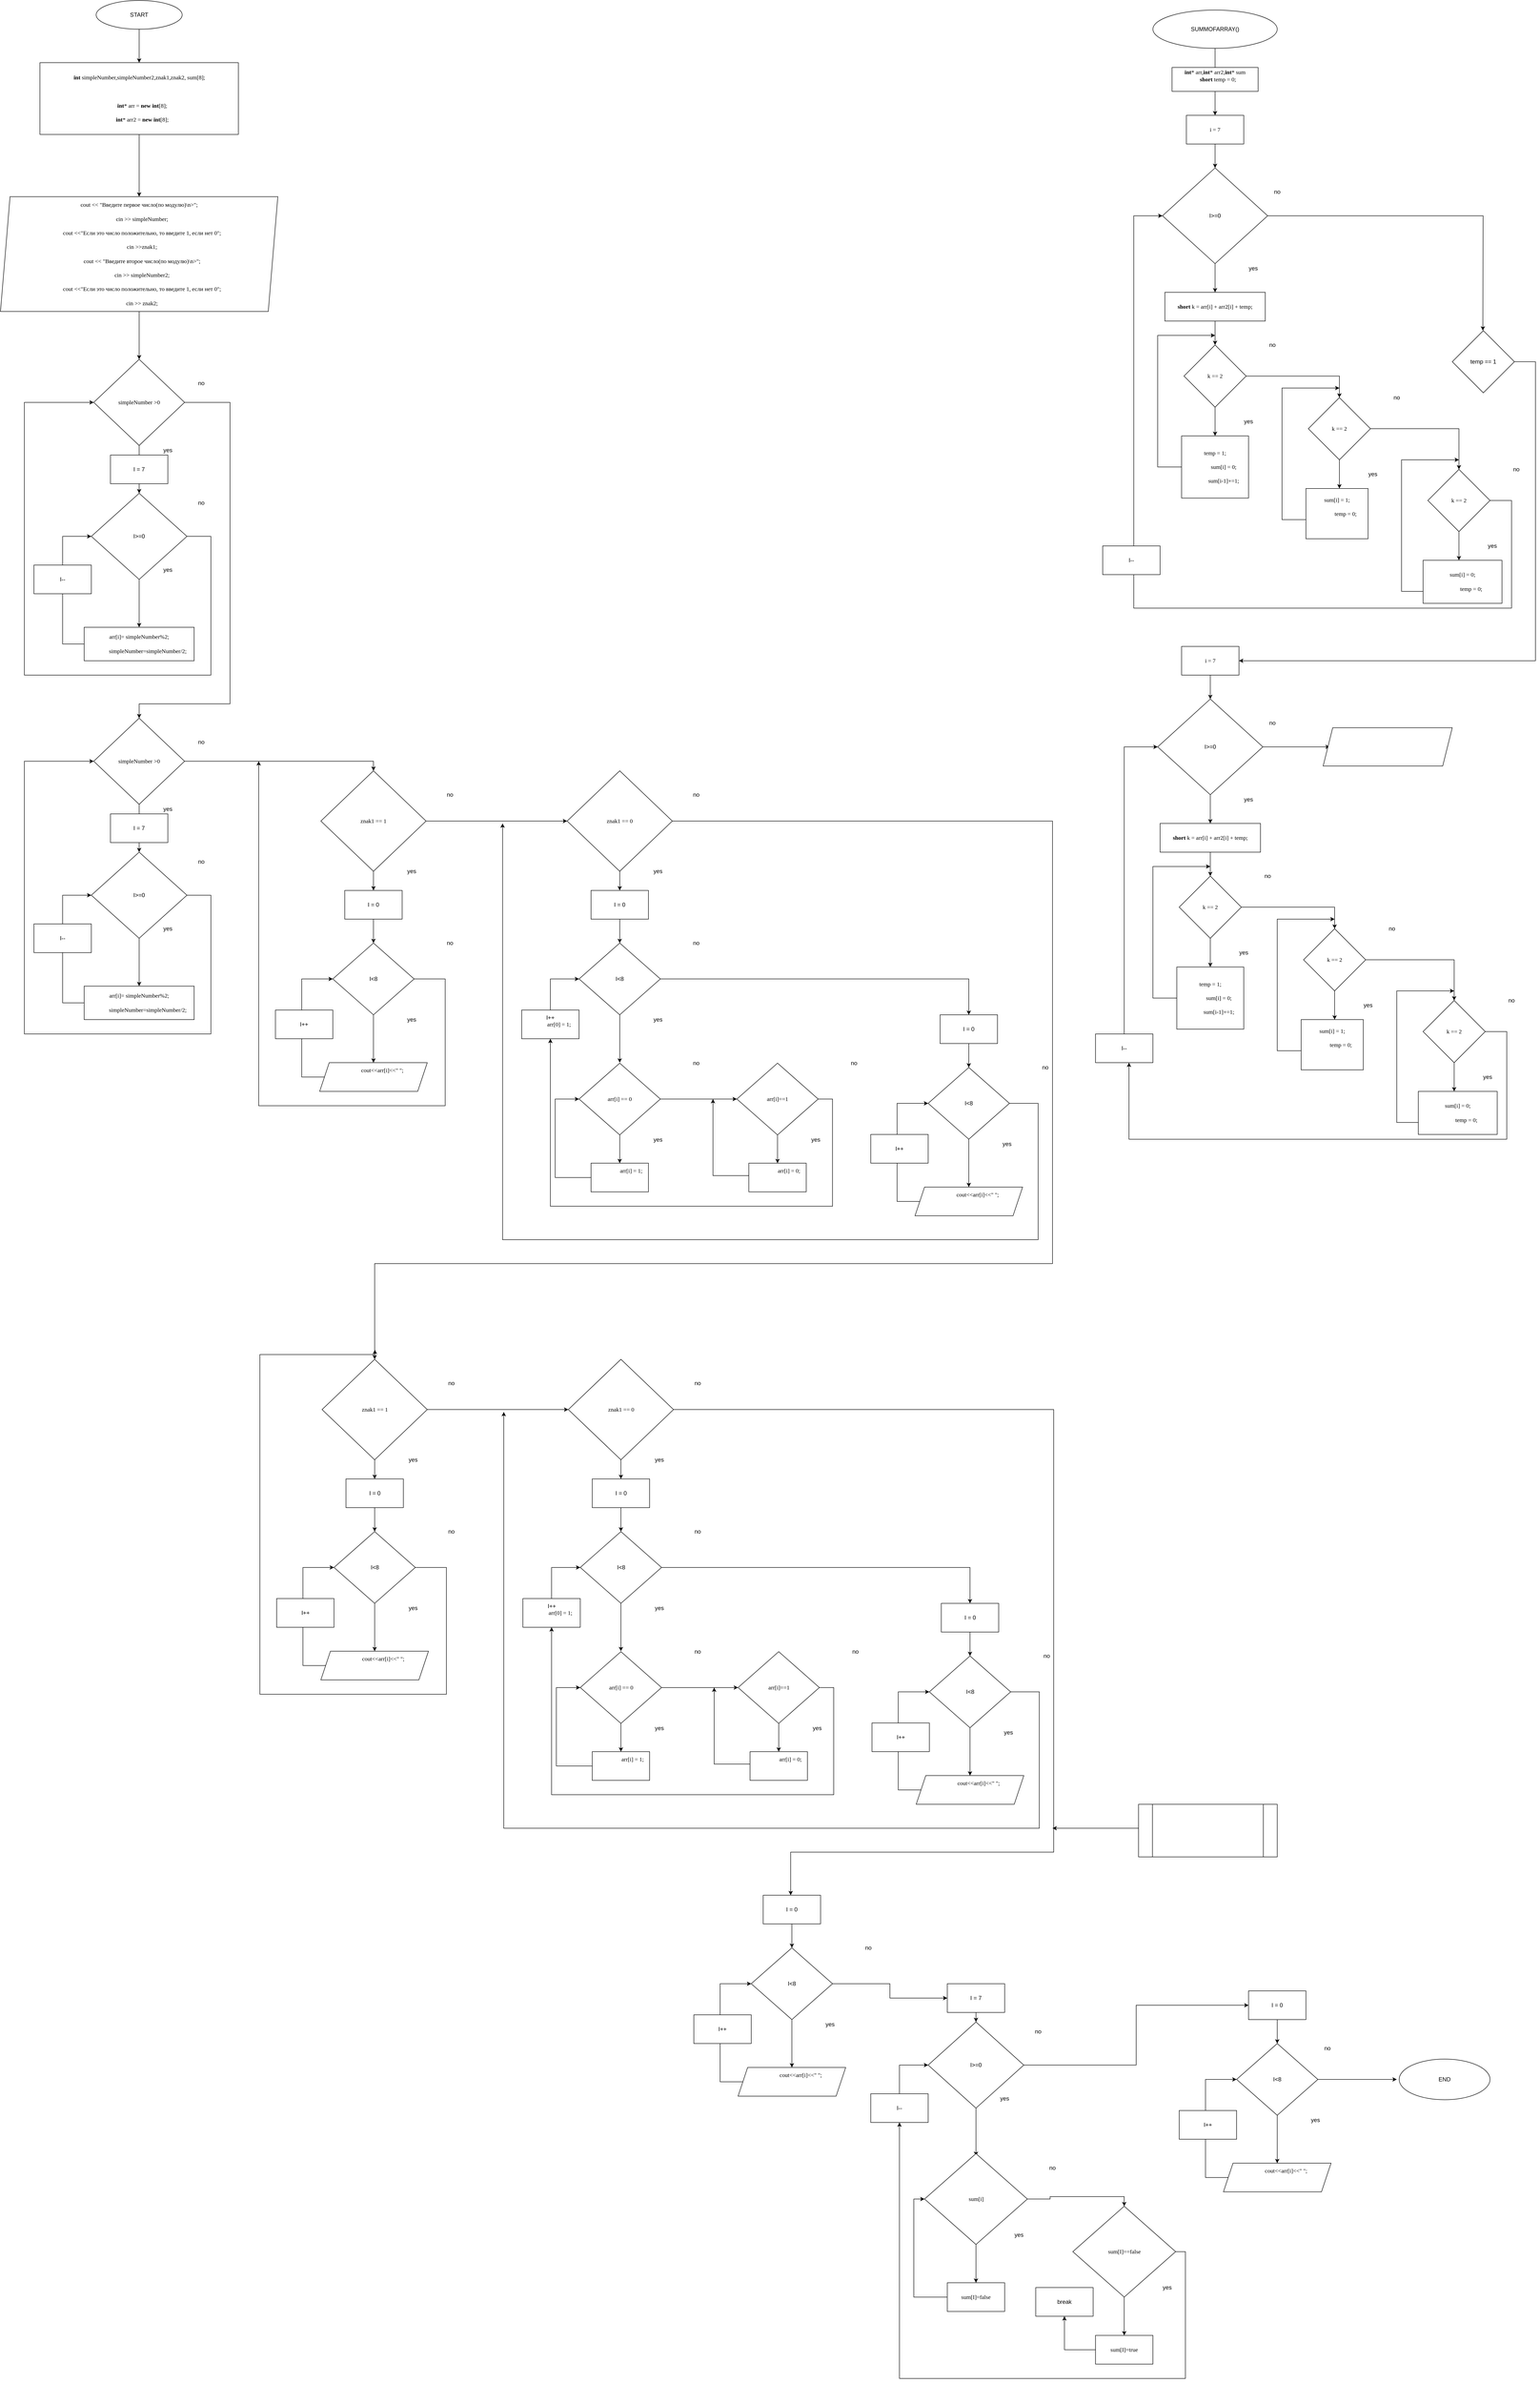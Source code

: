 <mxfile version="13.11.0" type="device"><diagram id="Plu7thCbtEt3AneuKSAV" name="Page-1"><mxGraphModel dx="976" dy="642" grid="1" gridSize="10" guides="1" tooltips="1" connect="1" arrows="1" fold="1" page="1" pageScale="1" pageWidth="3300" pageHeight="4681" math="0" shadow="0"><root><mxCell id="0"/><mxCell id="1" parent="0"/><mxCell id="fvM5Sv4R21r7hFxs5nKm-1" style="edgeStyle=orthogonalEdgeStyle;rounded=0;orthogonalLoop=1;jettySize=auto;html=1;entryX=0.5;entryY=0;entryDx=0;entryDy=0;fontColor=#000000;" edge="1" parent="1" source="fvM5Sv4R21r7hFxs5nKm-2" target="fvM5Sv4R21r7hFxs5nKm-70"><mxGeometry relative="1" as="geometry"/></mxCell><mxCell id="fvM5Sv4R21r7hFxs5nKm-2" value="START" style="ellipse;whiteSpace=wrap;html=1;" vertex="1" parent="1"><mxGeometry x="960" y="180" width="180" height="60" as="geometry"/></mxCell><mxCell id="fvM5Sv4R21r7hFxs5nKm-3" style="edgeStyle=orthogonalEdgeStyle;rounded=0;orthogonalLoop=1;jettySize=auto;html=1;" edge="1" parent="1"><mxGeometry relative="1" as="geometry"><mxPoint x="3300" y="360" as="targetPoint"/><mxPoint x="3300" y="280" as="sourcePoint"/></mxGeometry></mxCell><mxCell id="fvM5Sv4R21r7hFxs5nKm-5" style="edgeStyle=orthogonalEdgeStyle;rounded=0;orthogonalLoop=1;jettySize=auto;html=1;" edge="1" parent="1" source="fvM5Sv4R21r7hFxs5nKm-6" target="fvM5Sv4R21r7hFxs5nKm-8"><mxGeometry relative="1" as="geometry"/></mxCell><mxCell id="fvM5Sv4R21r7hFxs5nKm-6" value="&lt;p style=&quot;margin: 0px; font-style: normal; font-variant-caps: normal; font-weight: normal; font-stretch: normal; font-size: 12px; line-height: normal; font-family: menlo;&quot;&gt;&lt;span style=&quot;&quot;&gt;&lt;b&gt;int&lt;/b&gt;&lt;/span&gt;* arr,&lt;span style=&quot;&quot;&gt;&lt;b&gt;int&lt;/b&gt;&lt;/span&gt;* arr2,&lt;span style=&quot;&quot;&gt;&lt;b&gt;int&lt;/b&gt;&lt;/span&gt;* sum&lt;/p&gt;&lt;p style=&quot;margin: 0px; font-stretch: normal; line-height: normal; font-family: menlo;&quot;&gt;&amp;nbsp; &amp;nbsp;&amp;nbsp;&lt;span style=&quot;&quot;&gt;&lt;b&gt;short&lt;/b&gt;&lt;/span&gt; temp = &lt;span style=&quot;&quot;&gt;0&lt;/span&gt;;&lt;/p&gt;&lt;div&gt;&lt;br&gt;&lt;/div&gt;" style="rounded=0;whiteSpace=wrap;html=1;labelBackgroundColor=none;" vertex="1" parent="1"><mxGeometry x="3210" y="320" width="180" height="50" as="geometry"/></mxCell><mxCell id="fvM5Sv4R21r7hFxs5nKm-7" style="edgeStyle=orthogonalEdgeStyle;rounded=0;orthogonalLoop=1;jettySize=auto;html=1;entryX=0.5;entryY=0;entryDx=0;entryDy=0;" edge="1" parent="1" source="fvM5Sv4R21r7hFxs5nKm-8" target="fvM5Sv4R21r7hFxs5nKm-11"><mxGeometry relative="1" as="geometry"/></mxCell><mxCell id="fvM5Sv4R21r7hFxs5nKm-8" value="&lt;p style=&quot;margin: 0px; font-style: normal; font-variant-caps: normal; font-weight: normal; font-stretch: normal; font-size: 12px; line-height: normal; font-family: menlo;&quot;&gt;i = &lt;span style=&quot;&quot;&gt;7&lt;/span&gt;&lt;/p&gt;" style="rounded=0;whiteSpace=wrap;html=1;labelBackgroundColor=none;" vertex="1" parent="1"><mxGeometry x="3240" y="420" width="120" height="60" as="geometry"/></mxCell><mxCell id="fvM5Sv4R21r7hFxs5nKm-9" style="edgeStyle=orthogonalEdgeStyle;rounded=0;orthogonalLoop=1;jettySize=auto;html=1;" edge="1" parent="1" source="fvM5Sv4R21r7hFxs5nKm-11" target="fvM5Sv4R21r7hFxs5nKm-15"><mxGeometry relative="1" as="geometry"/></mxCell><mxCell id="fvM5Sv4R21r7hFxs5nKm-10" style="edgeStyle=orthogonalEdgeStyle;rounded=0;orthogonalLoop=1;jettySize=auto;html=1;" edge="1" parent="1" source="fvM5Sv4R21r7hFxs5nKm-11"><mxGeometry relative="1" as="geometry"><mxPoint x="3860" y="870.0" as="targetPoint"/></mxGeometry></mxCell><mxCell id="fvM5Sv4R21r7hFxs5nKm-11" value="I&amp;gt;=0" style="rhombus;whiteSpace=wrap;html=1;" vertex="1" parent="1"><mxGeometry x="3190" y="530" width="220" height="200" as="geometry"/></mxCell><mxCell id="fvM5Sv4R21r7hFxs5nKm-12" value="no" style="text;html=1;strokeColor=none;fillColor=none;align=center;verticalAlign=middle;whiteSpace=wrap;rounded=0;" vertex="1" parent="1"><mxGeometry x="3410" y="570" width="40" height="20" as="geometry"/></mxCell><mxCell id="fvM5Sv4R21r7hFxs5nKm-13" value="yes" style="text;html=1;strokeColor=none;fillColor=none;align=center;verticalAlign=middle;whiteSpace=wrap;rounded=0;" vertex="1" parent="1"><mxGeometry x="3360" y="730" width="40" height="20" as="geometry"/></mxCell><mxCell id="fvM5Sv4R21r7hFxs5nKm-14" style="edgeStyle=orthogonalEdgeStyle;rounded=0;orthogonalLoop=1;jettySize=auto;html=1;" edge="1" parent="1" source="fvM5Sv4R21r7hFxs5nKm-15"><mxGeometry relative="1" as="geometry"><mxPoint x="3300" y="900" as="targetPoint"/></mxGeometry></mxCell><mxCell id="fvM5Sv4R21r7hFxs5nKm-15" value="&lt;p style=&quot;margin: 0px; font-style: normal; font-variant-caps: normal; font-weight: normal; font-stretch: normal; font-size: 12px; line-height: normal; font-family: menlo;&quot;&gt;&lt;span style=&quot;&quot;&gt;&lt;b&gt;short&lt;/b&gt;&lt;/span&gt; k = arr[i] + arr2[i] + temp;&lt;/p&gt;" style="rounded=0;whiteSpace=wrap;html=1;labelBackgroundColor=none;" vertex="1" parent="1"><mxGeometry x="3195" y="790" width="210" height="60" as="geometry"/></mxCell><mxCell id="fvM5Sv4R21r7hFxs5nKm-16" style="edgeStyle=orthogonalEdgeStyle;rounded=0;orthogonalLoop=1;jettySize=auto;html=1;" edge="1" parent="1" source="fvM5Sv4R21r7hFxs5nKm-18" target="fvM5Sv4R21r7hFxs5nKm-22"><mxGeometry relative="1" as="geometry"/></mxCell><mxCell id="fvM5Sv4R21r7hFxs5nKm-17" style="edgeStyle=orthogonalEdgeStyle;rounded=0;orthogonalLoop=1;jettySize=auto;html=1;entryX=0.5;entryY=0;entryDx=0;entryDy=0;" edge="1" parent="1" source="fvM5Sv4R21r7hFxs5nKm-18" target="fvM5Sv4R21r7hFxs5nKm-25"><mxGeometry relative="1" as="geometry"/></mxCell><mxCell id="fvM5Sv4R21r7hFxs5nKm-18" value="&lt;p style=&quot;margin: 0px; font-style: normal; font-variant-caps: normal; font-weight: normal; font-stretch: normal; font-size: 12px; line-height: normal; font-family: menlo;&quot;&gt;k == &lt;span style=&quot;&quot;&gt;2&lt;/span&gt;&lt;/p&gt;" style="rhombus;whiteSpace=wrap;html=1;labelBackgroundColor=none;" vertex="1" parent="1"><mxGeometry x="3235" y="900" width="130" height="130" as="geometry"/></mxCell><mxCell id="fvM5Sv4R21r7hFxs5nKm-19" value="no" style="text;html=1;strokeColor=none;fillColor=none;align=center;verticalAlign=middle;whiteSpace=wrap;rounded=0;" vertex="1" parent="1"><mxGeometry x="3400" y="890" width="40" height="20" as="geometry"/></mxCell><mxCell id="fvM5Sv4R21r7hFxs5nKm-20" value="yes" style="text;html=1;strokeColor=none;fillColor=none;align=center;verticalAlign=middle;whiteSpace=wrap;rounded=0;" vertex="1" parent="1"><mxGeometry x="3350" y="1050" width="40" height="20" as="geometry"/></mxCell><mxCell id="fvM5Sv4R21r7hFxs5nKm-21" style="edgeStyle=orthogonalEdgeStyle;rounded=0;orthogonalLoop=1;jettySize=auto;html=1;" edge="1" parent="1" source="fvM5Sv4R21r7hFxs5nKm-22"><mxGeometry relative="1" as="geometry"><mxPoint x="3300" y="880" as="targetPoint"/><Array as="points"><mxPoint x="3180" y="1155"/></Array></mxGeometry></mxCell><mxCell id="fvM5Sv4R21r7hFxs5nKm-22" value="&lt;p style=&quot;margin: 0px; font-style: normal; font-variant-caps: normal; font-weight: normal; font-stretch: normal; font-size: 12px; line-height: normal; font-family: menlo;&quot;&gt;temp = &lt;span style=&quot;&quot;&gt;1&lt;/span&gt;;&lt;/p&gt;&#xa;&lt;p style=&quot;margin: 0px; font-style: normal; font-variant-caps: normal; font-weight: normal; font-stretch: normal; font-size: 12px; line-height: normal; font-family: menlo;&quot;&gt;&lt;span class=&quot;Apple-converted-space&quot;&gt;&amp;nbsp; &amp;nbsp; &amp;nbsp; &amp;nbsp; &amp;nbsp; &amp;nbsp; &lt;/span&gt;sum[i] = &lt;span style=&quot;&quot;&gt;0&lt;/span&gt;;&lt;/p&gt;&#xa;&lt;p style=&quot;margin: 0px; font-style: normal; font-variant-caps: normal; font-weight: normal; font-stretch: normal; font-size: 12px; line-height: normal; font-family: menlo;&quot;&gt;&lt;span class=&quot;Apple-converted-space&quot;&gt;&amp;nbsp; &amp;nbsp; &amp;nbsp; &amp;nbsp; &amp;nbsp; &amp;nbsp; &lt;/span&gt;sum[i-&lt;span style=&quot;&quot;&gt;1&lt;/span&gt;]+=&lt;span style=&quot;&quot;&gt;1&lt;/span&gt;;&lt;/p&gt;" style="rounded=0;whiteSpace=wrap;html=1;labelBackgroundColor=none;" vertex="1" parent="1"><mxGeometry x="3230" y="1090" width="140" height="130" as="geometry"/></mxCell><mxCell id="fvM5Sv4R21r7hFxs5nKm-23" style="edgeStyle=orthogonalEdgeStyle;rounded=0;orthogonalLoop=1;jettySize=auto;html=1;" edge="1" parent="1" source="fvM5Sv4R21r7hFxs5nKm-25"><mxGeometry relative="1" as="geometry"><mxPoint x="3560" y="1200" as="targetPoint"/></mxGeometry></mxCell><mxCell id="fvM5Sv4R21r7hFxs5nKm-24" style="edgeStyle=orthogonalEdgeStyle;rounded=0;orthogonalLoop=1;jettySize=auto;html=1;" edge="1" parent="1" source="fvM5Sv4R21r7hFxs5nKm-25" target="fvM5Sv4R21r7hFxs5nKm-31"><mxGeometry relative="1" as="geometry"/></mxCell><mxCell id="fvM5Sv4R21r7hFxs5nKm-25" value="&lt;p style=&quot;margin: 0px; font-style: normal; font-variant-caps: normal; font-weight: normal; font-stretch: normal; font-size: 12px; line-height: normal; font-family: menlo;&quot;&gt;k == &lt;span style=&quot;&quot;&gt;2&lt;/span&gt;&lt;/p&gt;" style="rhombus;whiteSpace=wrap;html=1;labelBackgroundColor=none;" vertex="1" parent="1"><mxGeometry x="3495" y="1010" width="130" height="130" as="geometry"/></mxCell><mxCell id="fvM5Sv4R21r7hFxs5nKm-26" value="no" style="text;html=1;strokeColor=none;fillColor=none;align=center;verticalAlign=middle;whiteSpace=wrap;rounded=0;" vertex="1" parent="1"><mxGeometry x="3660" y="1000" width="40" height="20" as="geometry"/></mxCell><mxCell id="fvM5Sv4R21r7hFxs5nKm-27" value="yes" style="text;html=1;strokeColor=none;fillColor=none;align=center;verticalAlign=middle;whiteSpace=wrap;rounded=0;" vertex="1" parent="1"><mxGeometry x="3610" y="1160" width="40" height="20" as="geometry"/></mxCell><mxCell id="fvM5Sv4R21r7hFxs5nKm-28" style="edgeStyle=orthogonalEdgeStyle;rounded=0;orthogonalLoop=1;jettySize=auto;html=1;" edge="1" parent="1"><mxGeometry relative="1" as="geometry"><mxPoint x="3560" y="990" as="targetPoint"/><mxPoint x="3490" y="1265" as="sourcePoint"/><Array as="points"><mxPoint x="3440" y="1265"/></Array></mxGeometry></mxCell><mxCell id="fvM5Sv4R21r7hFxs5nKm-29" style="edgeStyle=orthogonalEdgeStyle;rounded=0;orthogonalLoop=1;jettySize=auto;html=1;" edge="1" parent="1" source="fvM5Sv4R21r7hFxs5nKm-31"><mxGeometry relative="1" as="geometry"><mxPoint x="3810" y="1350" as="targetPoint"/></mxGeometry></mxCell><mxCell id="fvM5Sv4R21r7hFxs5nKm-30" style="edgeStyle=orthogonalEdgeStyle;rounded=0;orthogonalLoop=1;jettySize=auto;html=1;entryX=0;entryY=0.5;entryDx=0;entryDy=0;" edge="1" parent="1" source="fvM5Sv4R21r7hFxs5nKm-31" target="fvM5Sv4R21r7hFxs5nKm-11"><mxGeometry relative="1" as="geometry"><mxPoint x="3130" y="630" as="targetPoint"/><Array as="points"><mxPoint x="3920" y="1225"/><mxPoint x="3920" y="1450"/><mxPoint x="3130" y="1450"/><mxPoint x="3130" y="630"/></Array></mxGeometry></mxCell><mxCell id="fvM5Sv4R21r7hFxs5nKm-31" value="&lt;p style=&quot;margin: 0px; font-style: normal; font-variant-caps: normal; font-weight: normal; font-stretch: normal; font-size: 12px; line-height: normal; font-family: menlo;&quot;&gt;k == &lt;span style=&quot;&quot;&gt;2&lt;/span&gt;&lt;/p&gt;" style="rhombus;whiteSpace=wrap;html=1;labelBackgroundColor=none;" vertex="1" parent="1"><mxGeometry x="3745" y="1160" width="130" height="130" as="geometry"/></mxCell><mxCell id="fvM5Sv4R21r7hFxs5nKm-32" value="no" style="text;html=1;strokeColor=none;fillColor=none;align=center;verticalAlign=middle;whiteSpace=wrap;rounded=0;" vertex="1" parent="1"><mxGeometry x="3910" y="1150" width="40" height="20" as="geometry"/></mxCell><mxCell id="fvM5Sv4R21r7hFxs5nKm-33" value="yes" style="text;html=1;strokeColor=none;fillColor=none;align=center;verticalAlign=middle;whiteSpace=wrap;rounded=0;" vertex="1" parent="1"><mxGeometry x="3860" y="1310" width="40" height="20" as="geometry"/></mxCell><mxCell id="fvM5Sv4R21r7hFxs5nKm-34" style="edgeStyle=orthogonalEdgeStyle;rounded=0;orthogonalLoop=1;jettySize=auto;html=1;" edge="1" parent="1"><mxGeometry relative="1" as="geometry"><mxPoint x="3810" y="1140" as="targetPoint"/><mxPoint x="3740" y="1415" as="sourcePoint"/><Array as="points"><mxPoint x="3690" y="1415"/></Array></mxGeometry></mxCell><mxCell id="fvM5Sv4R21r7hFxs5nKm-35" value="&lt;p style=&quot;margin: 0px; font-style: normal; font-variant-caps: normal; font-weight: normal; font-stretch: normal; font-size: 12px; line-height: normal; font-family: menlo;&quot;&gt;sum[i] = &lt;span style=&quot;&quot;&gt;1&lt;/span&gt;;&lt;/p&gt;&#xa;&lt;p style=&quot;margin: 0px; font-style: normal; font-variant-caps: normal; font-weight: normal; font-stretch: normal; font-size: 12px; line-height: normal; font-family: menlo;&quot;&gt;&lt;span class=&quot;Apple-converted-space&quot;&gt;&amp;nbsp; &amp;nbsp; &amp;nbsp; &amp;nbsp; &amp;nbsp; &amp;nbsp; &lt;/span&gt;temp = &lt;span style=&quot;&quot;&gt;0&lt;/span&gt;;&lt;/p&gt;&#xa;&lt;br class=&quot;Apple-interchange-newline&quot;&gt;" style="rounded=0;whiteSpace=wrap;html=1;labelBackgroundColor=none;" vertex="1" parent="1"><mxGeometry x="3490" y="1200" width="130" height="105" as="geometry"/></mxCell><mxCell id="fvM5Sv4R21r7hFxs5nKm-36" value="&lt;p style=&quot;margin: 0px; font-style: normal; font-variant-caps: normal; font-weight: normal; font-stretch: normal; font-size: 12px; line-height: normal; font-family: menlo;&quot;&gt;sum[i] = &lt;span style=&quot;&quot;&gt;0&lt;/span&gt;;&lt;/p&gt;&#xa;&lt;p style=&quot;margin: 0px; font-style: normal; font-variant-caps: normal; font-weight: normal; font-stretch: normal; font-size: 12px; line-height: normal; font-family: menlo;&quot;&gt;&lt;span class=&quot;Apple-converted-space&quot;&gt;&amp;nbsp; &amp;nbsp; &amp;nbsp; &amp;nbsp; &amp;nbsp; &amp;nbsp; &lt;/span&gt;temp = &lt;span style=&quot;&quot;&gt;0&lt;/span&gt;;&lt;/p&gt;" style="rounded=0;whiteSpace=wrap;html=1;labelBackgroundColor=none;" vertex="1" parent="1"><mxGeometry x="3735" y="1350" width="165" height="90" as="geometry"/></mxCell><mxCell id="fvM5Sv4R21r7hFxs5nKm-37" style="edgeStyle=orthogonalEdgeStyle;rounded=0;orthogonalLoop=1;jettySize=auto;html=1;entryX=0.5;entryY=0;entryDx=0;entryDy=0;" edge="1" parent="1" source="fvM5Sv4R21r7hFxs5nKm-38" target="fvM5Sv4R21r7hFxs5nKm-41"><mxGeometry relative="1" as="geometry"/></mxCell><mxCell id="fvM5Sv4R21r7hFxs5nKm-38" value="&lt;p style=&quot;margin: 0px; font-style: normal; font-variant-caps: normal; font-weight: normal; font-stretch: normal; font-size: 12px; line-height: normal; font-family: menlo;&quot;&gt;i = &lt;span style=&quot;&quot;&gt;7&lt;/span&gt;&lt;/p&gt;" style="rounded=0;whiteSpace=wrap;html=1;labelBackgroundColor=none;" vertex="1" parent="1"><mxGeometry x="3230" y="1530" width="120" height="60" as="geometry"/></mxCell><mxCell id="fvM5Sv4R21r7hFxs5nKm-39" style="edgeStyle=orthogonalEdgeStyle;rounded=0;orthogonalLoop=1;jettySize=auto;html=1;" edge="1" parent="1" source="fvM5Sv4R21r7hFxs5nKm-41" target="fvM5Sv4R21r7hFxs5nKm-45"><mxGeometry relative="1" as="geometry"/></mxCell><mxCell id="fvM5Sv4R21r7hFxs5nKm-40" style="edgeStyle=orthogonalEdgeStyle;rounded=0;orthogonalLoop=1;jettySize=auto;html=1;" edge="1" parent="1" source="fvM5Sv4R21r7hFxs5nKm-41"><mxGeometry relative="1" as="geometry"><mxPoint x="3540" y="1740" as="targetPoint"/></mxGeometry></mxCell><mxCell id="fvM5Sv4R21r7hFxs5nKm-41" value="I&amp;gt;=0" style="rhombus;whiteSpace=wrap;html=1;" vertex="1" parent="1"><mxGeometry x="3180" y="1640" width="220" height="200" as="geometry"/></mxCell><mxCell id="fvM5Sv4R21r7hFxs5nKm-42" value="no" style="text;html=1;strokeColor=none;fillColor=none;align=center;verticalAlign=middle;whiteSpace=wrap;rounded=0;" vertex="1" parent="1"><mxGeometry x="3400" y="1680" width="40" height="20" as="geometry"/></mxCell><mxCell id="fvM5Sv4R21r7hFxs5nKm-43" value="yes" style="text;html=1;strokeColor=none;fillColor=none;align=center;verticalAlign=middle;whiteSpace=wrap;rounded=0;" vertex="1" parent="1"><mxGeometry x="3350" y="1840" width="40" height="20" as="geometry"/></mxCell><mxCell id="fvM5Sv4R21r7hFxs5nKm-44" style="edgeStyle=orthogonalEdgeStyle;rounded=0;orthogonalLoop=1;jettySize=auto;html=1;" edge="1" parent="1" source="fvM5Sv4R21r7hFxs5nKm-45"><mxGeometry relative="1" as="geometry"><mxPoint x="3290" y="2010.0" as="targetPoint"/></mxGeometry></mxCell><mxCell id="fvM5Sv4R21r7hFxs5nKm-45" value="&lt;p style=&quot;margin: 0px; font-style: normal; font-variant-caps: normal; font-weight: normal; font-stretch: normal; font-size: 12px; line-height: normal; font-family: menlo;&quot;&gt;&lt;span style=&quot;&quot;&gt;&lt;b&gt;short&lt;/b&gt;&lt;/span&gt; k = arr[i] + arr2[i] + temp;&lt;/p&gt;" style="rounded=0;whiteSpace=wrap;html=1;labelBackgroundColor=none;" vertex="1" parent="1"><mxGeometry x="3185" y="1900" width="210" height="60" as="geometry"/></mxCell><mxCell id="fvM5Sv4R21r7hFxs5nKm-46" style="edgeStyle=orthogonalEdgeStyle;rounded=0;orthogonalLoop=1;jettySize=auto;html=1;" edge="1" parent="1" source="fvM5Sv4R21r7hFxs5nKm-48" target="fvM5Sv4R21r7hFxs5nKm-52"><mxGeometry relative="1" as="geometry"/></mxCell><mxCell id="fvM5Sv4R21r7hFxs5nKm-47" style="edgeStyle=orthogonalEdgeStyle;rounded=0;orthogonalLoop=1;jettySize=auto;html=1;entryX=0.5;entryY=0;entryDx=0;entryDy=0;" edge="1" parent="1" source="fvM5Sv4R21r7hFxs5nKm-48" target="fvM5Sv4R21r7hFxs5nKm-55"><mxGeometry relative="1" as="geometry"/></mxCell><mxCell id="fvM5Sv4R21r7hFxs5nKm-48" value="&lt;p style=&quot;margin: 0px; font-style: normal; font-variant-caps: normal; font-weight: normal; font-stretch: normal; font-size: 12px; line-height: normal; font-family: menlo;&quot;&gt;k == &lt;span style=&quot;&quot;&gt;2&lt;/span&gt;&lt;/p&gt;" style="rhombus;whiteSpace=wrap;html=1;labelBackgroundColor=none;" vertex="1" parent="1"><mxGeometry x="3225" y="2010" width="130" height="130" as="geometry"/></mxCell><mxCell id="fvM5Sv4R21r7hFxs5nKm-49" value="no" style="text;html=1;strokeColor=none;fillColor=none;align=center;verticalAlign=middle;whiteSpace=wrap;rounded=0;" vertex="1" parent="1"><mxGeometry x="3390" y="2000" width="40" height="20" as="geometry"/></mxCell><mxCell id="fvM5Sv4R21r7hFxs5nKm-50" value="yes" style="text;html=1;strokeColor=none;fillColor=none;align=center;verticalAlign=middle;whiteSpace=wrap;rounded=0;" vertex="1" parent="1"><mxGeometry x="3340" y="2160" width="40" height="20" as="geometry"/></mxCell><mxCell id="fvM5Sv4R21r7hFxs5nKm-51" style="edgeStyle=orthogonalEdgeStyle;rounded=0;orthogonalLoop=1;jettySize=auto;html=1;" edge="1" parent="1" source="fvM5Sv4R21r7hFxs5nKm-52"><mxGeometry relative="1" as="geometry"><mxPoint x="3290" y="1990.0" as="targetPoint"/><Array as="points"><mxPoint x="3170" y="2265"/></Array></mxGeometry></mxCell><mxCell id="fvM5Sv4R21r7hFxs5nKm-52" value="&lt;p style=&quot;margin: 0px; font-style: normal; font-variant-caps: normal; font-weight: normal; font-stretch: normal; font-size: 12px; line-height: normal; font-family: menlo;&quot;&gt;temp = &lt;span style=&quot;&quot;&gt;1&lt;/span&gt;;&lt;/p&gt;&#xa;&lt;p style=&quot;margin: 0px; font-style: normal; font-variant-caps: normal; font-weight: normal; font-stretch: normal; font-size: 12px; line-height: normal; font-family: menlo;&quot;&gt;&lt;span class=&quot;Apple-converted-space&quot;&gt;&amp;nbsp; &amp;nbsp; &amp;nbsp; &amp;nbsp; &amp;nbsp; &amp;nbsp; &lt;/span&gt;sum[i] = &lt;span style=&quot;&quot;&gt;0&lt;/span&gt;;&lt;/p&gt;&#xa;&lt;p style=&quot;margin: 0px; font-style: normal; font-variant-caps: normal; font-weight: normal; font-stretch: normal; font-size: 12px; line-height: normal; font-family: menlo;&quot;&gt;&lt;span class=&quot;Apple-converted-space&quot;&gt;&amp;nbsp; &amp;nbsp; &amp;nbsp; &amp;nbsp; &amp;nbsp; &amp;nbsp; &lt;/span&gt;sum[i-&lt;span style=&quot;&quot;&gt;1&lt;/span&gt;]+=&lt;span style=&quot;&quot;&gt;1&lt;/span&gt;;&lt;/p&gt;" style="rounded=0;whiteSpace=wrap;html=1;labelBackgroundColor=none;" vertex="1" parent="1"><mxGeometry x="3220" y="2200" width="140" height="130" as="geometry"/></mxCell><mxCell id="fvM5Sv4R21r7hFxs5nKm-53" style="edgeStyle=orthogonalEdgeStyle;rounded=0;orthogonalLoop=1;jettySize=auto;html=1;" edge="1" parent="1" source="fvM5Sv4R21r7hFxs5nKm-55"><mxGeometry relative="1" as="geometry"><mxPoint x="3550" y="2310" as="targetPoint"/></mxGeometry></mxCell><mxCell id="fvM5Sv4R21r7hFxs5nKm-54" style="edgeStyle=orthogonalEdgeStyle;rounded=0;orthogonalLoop=1;jettySize=auto;html=1;" edge="1" parent="1" source="fvM5Sv4R21r7hFxs5nKm-55" target="fvM5Sv4R21r7hFxs5nKm-60"><mxGeometry relative="1" as="geometry"/></mxCell><mxCell id="fvM5Sv4R21r7hFxs5nKm-55" value="&lt;p style=&quot;margin: 0px; font-style: normal; font-variant-caps: normal; font-weight: normal; font-stretch: normal; font-size: 12px; line-height: normal; font-family: menlo;&quot;&gt;k == &lt;span style=&quot;&quot;&gt;2&lt;/span&gt;&lt;/p&gt;" style="rhombus;whiteSpace=wrap;html=1;labelBackgroundColor=none;" vertex="1" parent="1"><mxGeometry x="3485" y="2120" width="130" height="130" as="geometry"/></mxCell><mxCell id="fvM5Sv4R21r7hFxs5nKm-56" value="no" style="text;html=1;strokeColor=none;fillColor=none;align=center;verticalAlign=middle;whiteSpace=wrap;rounded=0;" vertex="1" parent="1"><mxGeometry x="3650" y="2110" width="40" height="20" as="geometry"/></mxCell><mxCell id="fvM5Sv4R21r7hFxs5nKm-57" value="yes" style="text;html=1;strokeColor=none;fillColor=none;align=center;verticalAlign=middle;whiteSpace=wrap;rounded=0;" vertex="1" parent="1"><mxGeometry x="3600" y="2270" width="40" height="20" as="geometry"/></mxCell><mxCell id="fvM5Sv4R21r7hFxs5nKm-58" style="edgeStyle=orthogonalEdgeStyle;rounded=0;orthogonalLoop=1;jettySize=auto;html=1;" edge="1" parent="1"><mxGeometry relative="1" as="geometry"><mxPoint x="3550" y="2100" as="targetPoint"/><mxPoint x="3480" y="2375" as="sourcePoint"/><Array as="points"><mxPoint x="3430" y="2375"/></Array></mxGeometry></mxCell><mxCell id="fvM5Sv4R21r7hFxs5nKm-59" style="edgeStyle=orthogonalEdgeStyle;rounded=0;orthogonalLoop=1;jettySize=auto;html=1;" edge="1" parent="1" source="fvM5Sv4R21r7hFxs5nKm-60"><mxGeometry relative="1" as="geometry"><mxPoint x="3800" y="2460" as="targetPoint"/></mxGeometry></mxCell><mxCell id="fvM5Sv4R21r7hFxs5nKm-60" value="&lt;p style=&quot;margin: 0px; font-style: normal; font-variant-caps: normal; font-weight: normal; font-stretch: normal; font-size: 12px; line-height: normal; font-family: menlo;&quot;&gt;k == &lt;span style=&quot;&quot;&gt;2&lt;/span&gt;&lt;/p&gt;" style="rhombus;whiteSpace=wrap;html=1;labelBackgroundColor=none;" vertex="1" parent="1"><mxGeometry x="3735" y="2270" width="130" height="130" as="geometry"/></mxCell><mxCell id="fvM5Sv4R21r7hFxs5nKm-61" value="no" style="text;html=1;strokeColor=none;fillColor=none;align=center;verticalAlign=middle;whiteSpace=wrap;rounded=0;" vertex="1" parent="1"><mxGeometry x="3900" y="2260" width="40" height="20" as="geometry"/></mxCell><mxCell id="fvM5Sv4R21r7hFxs5nKm-62" value="yes" style="text;html=1;strokeColor=none;fillColor=none;align=center;verticalAlign=middle;whiteSpace=wrap;rounded=0;" vertex="1" parent="1"><mxGeometry x="3850" y="2420" width="40" height="20" as="geometry"/></mxCell><mxCell id="fvM5Sv4R21r7hFxs5nKm-63" style="edgeStyle=orthogonalEdgeStyle;rounded=0;orthogonalLoop=1;jettySize=auto;html=1;" edge="1" parent="1"><mxGeometry relative="1" as="geometry"><mxPoint x="3800" y="2250" as="targetPoint"/><mxPoint x="3730" y="2525" as="sourcePoint"/><Array as="points"><mxPoint x="3680" y="2525"/></Array></mxGeometry></mxCell><mxCell id="fvM5Sv4R21r7hFxs5nKm-64" value="&lt;p style=&quot;margin: 0px; font-style: normal; font-variant-caps: normal; font-weight: normal; font-stretch: normal; font-size: 12px; line-height: normal; font-family: menlo;&quot;&gt;sum[i] = &lt;span style=&quot;&quot;&gt;1&lt;/span&gt;;&lt;/p&gt;&#xa;&lt;p style=&quot;margin: 0px; font-style: normal; font-variant-caps: normal; font-weight: normal; font-stretch: normal; font-size: 12px; line-height: normal; font-family: menlo;&quot;&gt;&lt;span class=&quot;Apple-converted-space&quot;&gt;&amp;nbsp; &amp;nbsp; &amp;nbsp; &amp;nbsp; &amp;nbsp; &amp;nbsp; &lt;/span&gt;temp = &lt;span style=&quot;&quot;&gt;0&lt;/span&gt;;&lt;/p&gt;&#xa;&lt;br class=&quot;Apple-interchange-newline&quot;&gt;" style="rounded=0;whiteSpace=wrap;html=1;labelBackgroundColor=none;" vertex="1" parent="1"><mxGeometry x="3480" y="2310" width="130" height="105" as="geometry"/></mxCell><mxCell id="fvM5Sv4R21r7hFxs5nKm-65" value="&lt;p style=&quot;margin: 0px; font-style: normal; font-variant-caps: normal; font-weight: normal; font-stretch: normal; font-size: 12px; line-height: normal; font-family: menlo;&quot;&gt;sum[i] = &lt;span style=&quot;&quot;&gt;0&lt;/span&gt;;&lt;/p&gt;&#xa;&lt;p style=&quot;margin: 0px; font-style: normal; font-variant-caps: normal; font-weight: normal; font-stretch: normal; font-size: 12px; line-height: normal; font-family: menlo;&quot;&gt;&lt;span class=&quot;Apple-converted-space&quot;&gt;&amp;nbsp; &amp;nbsp; &amp;nbsp; &amp;nbsp; &amp;nbsp; &amp;nbsp; &lt;/span&gt;temp = &lt;span style=&quot;&quot;&gt;0&lt;/span&gt;;&lt;/p&gt;" style="rounded=0;whiteSpace=wrap;html=1;labelBackgroundColor=none;" vertex="1" parent="1"><mxGeometry x="3725" y="2460" width="165" height="90" as="geometry"/></mxCell><mxCell id="fvM5Sv4R21r7hFxs5nKm-66" style="edgeStyle=orthogonalEdgeStyle;rounded=0;orthogonalLoop=1;jettySize=auto;html=1;entryX=1;entryY=0.5;entryDx=0;entryDy=0;" edge="1" parent="1" source="fvM5Sv4R21r7hFxs5nKm-67" target="fvM5Sv4R21r7hFxs5nKm-38"><mxGeometry relative="1" as="geometry"><mxPoint x="3970" y="1550" as="targetPoint"/><Array as="points"><mxPoint x="3970" y="935"/><mxPoint x="3970" y="1560"/></Array></mxGeometry></mxCell><mxCell id="fvM5Sv4R21r7hFxs5nKm-67" value="temp == 1" style="rhombus;whiteSpace=wrap;html=1;" vertex="1" parent="1"><mxGeometry x="3796" y="870" width="130" height="130" as="geometry"/></mxCell><mxCell id="fvM5Sv4R21r7hFxs5nKm-69" style="edgeStyle=orthogonalEdgeStyle;rounded=0;orthogonalLoop=1;jettySize=auto;html=1;entryX=0.5;entryY=0;entryDx=0;entryDy=0;fontColor=#000000;" edge="1" parent="1" source="fvM5Sv4R21r7hFxs5nKm-70" target="fvM5Sv4R21r7hFxs5nKm-72"><mxGeometry relative="1" as="geometry"/></mxCell><mxCell id="fvM5Sv4R21r7hFxs5nKm-70" value="&lt;p style=&quot;margin: 0px; font-style: normal; font-variant-caps: normal; font-weight: normal; font-stretch: normal; font-size: 12px; line-height: normal; font-family: menlo;&quot;&gt;&lt;span style=&quot;&quot;&gt;&lt;b&gt;int&lt;/b&gt;&lt;/span&gt; simpleNumber,simpleNumber2,znak1,znak2, sum[&lt;span style=&quot;&quot;&gt;8&lt;/span&gt;];&lt;/p&gt;&#xa;&lt;p style=&quot;margin: 0px; font-style: normal; font-variant-caps: normal; font-weight: normal; font-stretch: normal; font-size: 12px; line-height: normal; font-family: menlo; min-height: 14px;&quot;&gt;&lt;span class=&quot;Apple-converted-space&quot;&gt;&amp;nbsp;&amp;nbsp; &amp;nbsp;&lt;/span&gt;&lt;/p&gt;&#xa;&lt;p style=&quot;margin: 0px; font-style: normal; font-variant-caps: normal; font-weight: normal; font-stretch: normal; font-size: 12px; line-height: normal; font-family: menlo;&quot;&gt;&lt;span class=&quot;Apple-converted-space&quot;&gt;&amp;nbsp; &amp;nbsp; &lt;/span&gt;&lt;span style=&quot;&quot;&gt;&lt;b&gt;int&lt;/b&gt;&lt;/span&gt;* arr = &lt;span style=&quot;&quot;&gt;&lt;b&gt;new&lt;/b&gt;&lt;/span&gt; &lt;span style=&quot;&quot;&gt;&lt;b&gt;int&lt;/b&gt;&lt;/span&gt;[&lt;span style=&quot;&quot;&gt;8&lt;/span&gt;];&lt;/p&gt;&#xa;&lt;p style=&quot;margin: 0px; font-style: normal; font-variant-caps: normal; font-weight: normal; font-stretch: normal; font-size: 12px; line-height: normal; font-family: menlo;&quot;&gt;&lt;span class=&quot;Apple-converted-space&quot;&gt;&amp;nbsp; &amp;nbsp; &lt;/span&gt;&lt;span style=&quot;&quot;&gt;&lt;b&gt;int&lt;/b&gt;&lt;/span&gt;* arr2 = &lt;span style=&quot;&quot;&gt;&lt;b&gt;new&lt;/b&gt;&lt;/span&gt; &lt;span style=&quot;&quot;&gt;&lt;b&gt;int&lt;/b&gt;&lt;/span&gt;[&lt;span style=&quot;&quot;&gt;8&lt;/span&gt;];&lt;/p&gt;" style="rounded=0;whiteSpace=wrap;html=1;labelBackgroundColor=none;" vertex="1" parent="1"><mxGeometry x="842.5" y="310" width="415" height="150" as="geometry"/></mxCell><mxCell id="fvM5Sv4R21r7hFxs5nKm-71" style="edgeStyle=orthogonalEdgeStyle;rounded=0;orthogonalLoop=1;jettySize=auto;html=1;entryX=0.5;entryY=0;entryDx=0;entryDy=0;fontColor=#000000;" edge="1" parent="1" source="fvM5Sv4R21r7hFxs5nKm-72" target="fvM5Sv4R21r7hFxs5nKm-75"><mxGeometry relative="1" as="geometry"/></mxCell><mxCell id="fvM5Sv4R21r7hFxs5nKm-72" value="&lt;p style=&quot;margin: 0px; font-style: normal; font-variant-caps: normal; font-weight: normal; font-stretch: normal; font-size: 12px; line-height: normal; font-family: menlo;&quot;&gt;&lt;span style=&quot;&quot;&gt;cout&lt;/span&gt;&lt;span style=&quot;&quot;&gt; &amp;lt;&amp;lt; &lt;/span&gt;&quot;Введите первое число(по модулю)\n&amp;gt;&quot;&lt;span style=&quot;&quot;&gt;;&lt;/span&gt;&lt;/p&gt;&#xa;&lt;p style=&quot;margin: 0px; font-style: normal; font-variant-caps: normal; font-weight: normal; font-stretch: normal; font-size: 12px; line-height: normal; font-family: menlo;&quot;&gt;&lt;span class=&quot;Apple-converted-space&quot;&gt;&amp;nbsp; &amp;nbsp; &lt;/span&gt;&lt;span style=&quot;&quot;&gt;cin&lt;/span&gt; &amp;gt;&amp;gt; simpleNumber;&lt;/p&gt;&#xa;&lt;p style=&quot;margin: 0px; font-style: normal; font-variant-caps: normal; font-weight: normal; font-stretch: normal; font-size: 12px; line-height: normal; font-family: menlo;&quot;&gt;&lt;span style=&quot;&quot;&gt;&lt;span class=&quot;Apple-converted-space&quot;&gt;&amp;nbsp; &amp;nbsp; &lt;/span&gt;&lt;/span&gt;&lt;span style=&quot;&quot;&gt;cout&lt;/span&gt;&lt;span style=&quot;&quot;&gt; &amp;lt;&amp;lt;&lt;/span&gt;&quot;Если это число положительно, то введите 1, если нет 0&quot;&lt;span style=&quot;&quot;&gt;;&lt;/span&gt;&lt;/p&gt;&#xa;&lt;p style=&quot;margin: 0px; font-style: normal; font-variant-caps: normal; font-weight: normal; font-stretch: normal; font-size: 12px; line-height: normal; font-family: menlo;&quot;&gt;&lt;span class=&quot;Apple-converted-space&quot;&gt;&amp;nbsp; &amp;nbsp; &lt;/span&gt;&lt;span style=&quot;&quot;&gt;cin&lt;/span&gt; &amp;gt;&amp;gt;znak1;&lt;/p&gt;&#xa;&lt;p style=&quot;margin: 0px; font-style: normal; font-variant-caps: normal; font-weight: normal; font-stretch: normal; font-size: 12px; line-height: normal; font-family: menlo;&quot;&gt;&lt;span style=&quot;&quot;&gt;&lt;span class=&quot;Apple-converted-space&quot;&gt;&amp;nbsp; &amp;nbsp; &lt;/span&gt;&lt;/span&gt;&lt;span style=&quot;&quot;&gt;cout&lt;/span&gt;&lt;span style=&quot;&quot;&gt; &amp;lt;&amp;lt; &lt;/span&gt;&quot;Введите второе число(по модулю)\n&amp;gt;&quot;&lt;span style=&quot;&quot;&gt;;&lt;/span&gt;&lt;/p&gt;&#xa;&lt;p style=&quot;margin: 0px; font-style: normal; font-variant-caps: normal; font-weight: normal; font-stretch: normal; font-size: 12px; line-height: normal; font-family: menlo;&quot;&gt;&lt;span class=&quot;Apple-converted-space&quot;&gt;&amp;nbsp; &amp;nbsp; &lt;/span&gt;&lt;span style=&quot;&quot;&gt;cin&lt;/span&gt; &amp;gt;&amp;gt; simpleNumber2;&lt;/p&gt;&#xa;&lt;p style=&quot;margin: 0px; font-style: normal; font-variant-caps: normal; font-weight: normal; font-stretch: normal; font-size: 12px; line-height: normal; font-family: menlo;&quot;&gt;&lt;span style=&quot;&quot;&gt;&lt;span class=&quot;Apple-converted-space&quot;&gt;&amp;nbsp; &amp;nbsp; &lt;/span&gt;&lt;/span&gt;&lt;span style=&quot;&quot;&gt;cout&lt;/span&gt;&lt;span style=&quot;&quot;&gt; &amp;lt;&amp;lt;&lt;/span&gt;&quot;Если это число положительно, то введите 1, если нет 0&quot;&lt;span style=&quot;&quot;&gt;;&lt;/span&gt;&lt;/p&gt;&#xa;&lt;p style=&quot;margin: 0px; font-style: normal; font-variant-caps: normal; font-weight: normal; font-stretch: normal; font-size: 12px; line-height: normal; font-family: menlo;&quot;&gt;&lt;span class=&quot;Apple-converted-space&quot;&gt;&amp;nbsp; &amp;nbsp; &lt;/span&gt;&lt;span style=&quot;&quot;&gt;cin&lt;/span&gt; &amp;gt;&amp;gt; znak2;&lt;/p&gt;" style="shape=parallelogram;perimeter=parallelogramPerimeter;whiteSpace=wrap;html=1;fixedSize=1;labelBackgroundColor=none;" vertex="1" parent="1"><mxGeometry x="760" y="590" width="580" height="240" as="geometry"/></mxCell><mxCell id="fvM5Sv4R21r7hFxs5nKm-73" style="edgeStyle=orthogonalEdgeStyle;rounded=0;orthogonalLoop=1;jettySize=auto;html=1;fontColor=#000000;" edge="1" parent="1" source="fvM5Sv4R21r7hFxs5nKm-75" target="fvM5Sv4R21r7hFxs5nKm-80"><mxGeometry relative="1" as="geometry"/></mxCell><mxCell id="fvM5Sv4R21r7hFxs5nKm-74" style="edgeStyle=orthogonalEdgeStyle;rounded=0;orthogonalLoop=1;jettySize=auto;html=1;fontColor=#000000;" edge="1" parent="1" source="fvM5Sv4R21r7hFxs5nKm-75" target="fvM5Sv4R21r7hFxs5nKm-93"><mxGeometry relative="1" as="geometry"><mxPoint x="1120" y="1640" as="targetPoint"/><Array as="points"><mxPoint x="1240" y="1020"/><mxPoint x="1240" y="1650"/><mxPoint x="1050" y="1650"/></Array></mxGeometry></mxCell><mxCell id="fvM5Sv4R21r7hFxs5nKm-75" value="&lt;p style=&quot;margin: 0px; font-style: normal; font-variant-caps: normal; font-weight: normal; font-stretch: normal; font-size: 12px; line-height: normal; font-family: menlo;&quot;&gt;simpleNumber &amp;gt;&lt;span style=&quot;&quot;&gt;0&lt;/span&gt;&lt;/p&gt;" style="rhombus;whiteSpace=wrap;html=1;labelBackgroundColor=none;" vertex="1" parent="1"><mxGeometry x="955" y="930" width="190" height="180" as="geometry"/></mxCell><mxCell id="fvM5Sv4R21r7hFxs5nKm-76" value="yes" style="text;html=1;strokeColor=none;fillColor=none;align=center;verticalAlign=middle;whiteSpace=wrap;rounded=0;labelBackgroundColor=none;fontColor=#000000;" vertex="1" parent="1"><mxGeometry x="1090" y="1110" width="40" height="20" as="geometry"/></mxCell><mxCell id="fvM5Sv4R21r7hFxs5nKm-77" value="no" style="text;html=1;strokeColor=none;fillColor=none;align=center;verticalAlign=middle;whiteSpace=wrap;rounded=0;labelBackgroundColor=none;fontColor=#000000;" vertex="1" parent="1"><mxGeometry x="1160" y="970" width="40" height="20" as="geometry"/></mxCell><mxCell id="fvM5Sv4R21r7hFxs5nKm-78" style="edgeStyle=orthogonalEdgeStyle;rounded=0;orthogonalLoop=1;jettySize=auto;html=1;entryX=0.5;entryY=0;entryDx=0;entryDy=0;fontColor=#000000;" edge="1" parent="1" source="fvM5Sv4R21r7hFxs5nKm-80" target="fvM5Sv4R21r7hFxs5nKm-85"><mxGeometry relative="1" as="geometry"/></mxCell><mxCell id="fvM5Sv4R21r7hFxs5nKm-79" style="edgeStyle=orthogonalEdgeStyle;rounded=0;orthogonalLoop=1;jettySize=auto;html=1;fontColor=#000000;entryX=0;entryY=0.5;entryDx=0;entryDy=0;" edge="1" parent="1" source="fvM5Sv4R21r7hFxs5nKm-80" target="fvM5Sv4R21r7hFxs5nKm-75"><mxGeometry relative="1" as="geometry"><mxPoint x="810" y="1060" as="targetPoint"/><Array as="points"><mxPoint x="1200" y="1300"/><mxPoint x="1200" y="1590"/><mxPoint x="810" y="1590"/><mxPoint x="810" y="1020"/></Array></mxGeometry></mxCell><mxCell id="fvM5Sv4R21r7hFxs5nKm-80" value="I&amp;gt;=0" style="rhombus;whiteSpace=wrap;html=1;labelBackgroundColor=none;fontColor=#000000;" vertex="1" parent="1"><mxGeometry x="950" y="1210" width="200" height="180" as="geometry"/></mxCell><mxCell id="fvM5Sv4R21r7hFxs5nKm-81" value="yes" style="text;html=1;strokeColor=none;fillColor=none;align=center;verticalAlign=middle;whiteSpace=wrap;rounded=0;labelBackgroundColor=none;fontColor=#000000;" vertex="1" parent="1"><mxGeometry x="1090" y="1360" width="40" height="20" as="geometry"/></mxCell><mxCell id="fvM5Sv4R21r7hFxs5nKm-82" value="no" style="text;html=1;strokeColor=none;fillColor=none;align=center;verticalAlign=middle;whiteSpace=wrap;rounded=0;labelBackgroundColor=none;fontColor=#000000;" vertex="1" parent="1"><mxGeometry x="1160" y="1220" width="40" height="20" as="geometry"/></mxCell><mxCell id="fvM5Sv4R21r7hFxs5nKm-83" value="I = 7" style="rounded=0;whiteSpace=wrap;html=1;labelBackgroundColor=none;fontColor=#000000;" vertex="1" parent="1"><mxGeometry x="990" y="1130" width="120" height="60" as="geometry"/></mxCell><mxCell id="fvM5Sv4R21r7hFxs5nKm-84" style="edgeStyle=orthogonalEdgeStyle;rounded=0;orthogonalLoop=1;jettySize=auto;html=1;fontColor=#000000;entryX=0;entryY=0.5;entryDx=0;entryDy=0;" edge="1" parent="1" source="fvM5Sv4R21r7hFxs5nKm-85" target="fvM5Sv4R21r7hFxs5nKm-80"><mxGeometry relative="1" as="geometry"><mxPoint x="890" y="1310" as="targetPoint"/><Array as="points"><mxPoint x="890" y="1525"/><mxPoint x="890" y="1300"/></Array></mxGeometry></mxCell><mxCell id="fvM5Sv4R21r7hFxs5nKm-85" value="&lt;p style=&quot;margin: 0px; font-style: normal; font-variant-caps: normal; font-weight: normal; font-stretch: normal; font-size: 12px; line-height: normal; font-family: menlo;&quot;&gt;arr[i]= simpleNumber%&lt;span style=&quot;&quot;&gt;2&lt;/span&gt;;&lt;/p&gt;&#xa;&lt;p style=&quot;margin: 0px; font-style: normal; font-variant-caps: normal; font-weight: normal; font-stretch: normal; font-size: 12px; line-height: normal; font-family: menlo;&quot;&gt;&lt;span class=&quot;Apple-converted-space&quot;&gt;&amp;nbsp; &amp;nbsp; &amp;nbsp; &amp;nbsp; &amp;nbsp; &amp;nbsp; &lt;/span&gt;simpleNumber=simpleNumber/&lt;span style=&quot;&quot;&gt;2&lt;/span&gt;;&lt;/p&gt;" style="rounded=0;whiteSpace=wrap;html=1;labelBackgroundColor=none;" vertex="1" parent="1"><mxGeometry x="935" y="1490" width="230" height="70" as="geometry"/></mxCell><mxCell id="fvM5Sv4R21r7hFxs5nKm-86" value="I--" style="rounded=0;whiteSpace=wrap;html=1;labelBackgroundColor=none;fontColor=#000000;" vertex="1" parent="1"><mxGeometry x="830" y="1360" width="120" height="60" as="geometry"/></mxCell><mxCell id="fvM5Sv4R21r7hFxs5nKm-87" value="I--" style="rounded=0;whiteSpace=wrap;html=1;labelBackgroundColor=none;fontColor=#000000;" vertex="1" parent="1"><mxGeometry x="3065" y="1320" width="120" height="60" as="geometry"/></mxCell><mxCell id="fvM5Sv4R21r7hFxs5nKm-88" style="edgeStyle=orthogonalEdgeStyle;rounded=0;orthogonalLoop=1;jettySize=auto;html=1;fontColor=#000000;entryX=0;entryY=0.5;entryDx=0;entryDy=0;" edge="1" parent="1" source="fvM5Sv4R21r7hFxs5nKm-89" target="fvM5Sv4R21r7hFxs5nKm-41"><mxGeometry relative="1" as="geometry"><mxPoint x="3110" y="1750" as="targetPoint"/><Array as="points"><mxPoint x="3110" y="1740"/></Array></mxGeometry></mxCell><mxCell id="fvM5Sv4R21r7hFxs5nKm-89" value="I--" style="rounded=0;whiteSpace=wrap;html=1;labelBackgroundColor=none;fontColor=#000000;" vertex="1" parent="1"><mxGeometry x="3050" y="2340" width="120" height="60" as="geometry"/></mxCell><mxCell id="fvM5Sv4R21r7hFxs5nKm-90" style="edgeStyle=orthogonalEdgeStyle;rounded=0;orthogonalLoop=1;jettySize=auto;html=1;" edge="1" parent="1" source="fvM5Sv4R21r7hFxs5nKm-60"><mxGeometry relative="1" as="geometry"><mxPoint x="3120" y="2400" as="targetPoint"/><Array as="points"><mxPoint x="3910" y="2335"/><mxPoint x="3910" y="2560"/><mxPoint x="3120" y="2560"/></Array><mxPoint x="3865" y="2335" as="sourcePoint"/></mxGeometry></mxCell><mxCell id="fvM5Sv4R21r7hFxs5nKm-91" style="edgeStyle=orthogonalEdgeStyle;rounded=0;orthogonalLoop=1;jettySize=auto;html=1;fontColor=#000000;" edge="1" parent="1" source="fvM5Sv4R21r7hFxs5nKm-93" target="fvM5Sv4R21r7hFxs5nKm-98"><mxGeometry relative="1" as="geometry"/></mxCell><mxCell id="fvM5Sv4R21r7hFxs5nKm-92" style="edgeStyle=orthogonalEdgeStyle;rounded=0;orthogonalLoop=1;jettySize=auto;html=1;entryX=0.5;entryY=0;entryDx=0;entryDy=0;fontColor=#000000;" edge="1" parent="1" source="fvM5Sv4R21r7hFxs5nKm-93" target="fvM5Sv4R21r7hFxs5nKm-107"><mxGeometry relative="1" as="geometry"/></mxCell><mxCell id="fvM5Sv4R21r7hFxs5nKm-93" value="&lt;p style=&quot;margin: 0px; font-style: normal; font-variant-caps: normal; font-weight: normal; font-stretch: normal; font-size: 12px; line-height: normal; font-family: menlo;&quot;&gt;simpleNumber &amp;gt;&lt;span style=&quot;&quot;&gt;0&lt;/span&gt;&lt;/p&gt;" style="rhombus;whiteSpace=wrap;html=1;labelBackgroundColor=none;" vertex="1" parent="1"><mxGeometry x="955" y="1680" width="190" height="180" as="geometry"/></mxCell><mxCell id="fvM5Sv4R21r7hFxs5nKm-94" value="yes" style="text;html=1;strokeColor=none;fillColor=none;align=center;verticalAlign=middle;whiteSpace=wrap;rounded=0;labelBackgroundColor=none;fontColor=#000000;" vertex="1" parent="1"><mxGeometry x="1090" y="1860" width="40" height="20" as="geometry"/></mxCell><mxCell id="fvM5Sv4R21r7hFxs5nKm-95" value="no" style="text;html=1;strokeColor=none;fillColor=none;align=center;verticalAlign=middle;whiteSpace=wrap;rounded=0;labelBackgroundColor=none;fontColor=#000000;" vertex="1" parent="1"><mxGeometry x="1160" y="1720" width="40" height="20" as="geometry"/></mxCell><mxCell id="fvM5Sv4R21r7hFxs5nKm-96" style="edgeStyle=orthogonalEdgeStyle;rounded=0;orthogonalLoop=1;jettySize=auto;html=1;entryX=0.5;entryY=0;entryDx=0;entryDy=0;fontColor=#000000;" edge="1" parent="1" source="fvM5Sv4R21r7hFxs5nKm-98" target="fvM5Sv4R21r7hFxs5nKm-103"><mxGeometry relative="1" as="geometry"/></mxCell><mxCell id="fvM5Sv4R21r7hFxs5nKm-97" style="edgeStyle=orthogonalEdgeStyle;rounded=0;orthogonalLoop=1;jettySize=auto;html=1;fontColor=#000000;entryX=0;entryY=0.5;entryDx=0;entryDy=0;" edge="1" parent="1" source="fvM5Sv4R21r7hFxs5nKm-98" target="fvM5Sv4R21r7hFxs5nKm-93"><mxGeometry relative="1" as="geometry"><mxPoint x="810" y="1810" as="targetPoint"/><Array as="points"><mxPoint x="1200" y="2050"/><mxPoint x="1200" y="2340"/><mxPoint x="810" y="2340"/><mxPoint x="810" y="1770"/></Array></mxGeometry></mxCell><mxCell id="fvM5Sv4R21r7hFxs5nKm-98" value="I&amp;gt;=0" style="rhombus;whiteSpace=wrap;html=1;labelBackgroundColor=none;fontColor=#000000;" vertex="1" parent="1"><mxGeometry x="950" y="1960" width="200" height="180" as="geometry"/></mxCell><mxCell id="fvM5Sv4R21r7hFxs5nKm-99" value="yes" style="text;html=1;strokeColor=none;fillColor=none;align=center;verticalAlign=middle;whiteSpace=wrap;rounded=0;labelBackgroundColor=none;fontColor=#000000;" vertex="1" parent="1"><mxGeometry x="1090" y="2110" width="40" height="20" as="geometry"/></mxCell><mxCell id="fvM5Sv4R21r7hFxs5nKm-100" value="no" style="text;html=1;strokeColor=none;fillColor=none;align=center;verticalAlign=middle;whiteSpace=wrap;rounded=0;labelBackgroundColor=none;fontColor=#000000;" vertex="1" parent="1"><mxGeometry x="1160" y="1970" width="40" height="20" as="geometry"/></mxCell><mxCell id="fvM5Sv4R21r7hFxs5nKm-101" value="I = 7" style="rounded=0;whiteSpace=wrap;html=1;labelBackgroundColor=none;fontColor=#000000;" vertex="1" parent="1"><mxGeometry x="990" y="1880" width="120" height="60" as="geometry"/></mxCell><mxCell id="fvM5Sv4R21r7hFxs5nKm-102" style="edgeStyle=orthogonalEdgeStyle;rounded=0;orthogonalLoop=1;jettySize=auto;html=1;fontColor=#000000;entryX=0;entryY=0.5;entryDx=0;entryDy=0;" edge="1" parent="1" source="fvM5Sv4R21r7hFxs5nKm-103" target="fvM5Sv4R21r7hFxs5nKm-98"><mxGeometry relative="1" as="geometry"><mxPoint x="890" y="2060" as="targetPoint"/><Array as="points"><mxPoint x="890" y="2275"/><mxPoint x="890" y="2050"/></Array></mxGeometry></mxCell><mxCell id="fvM5Sv4R21r7hFxs5nKm-103" value="&lt;p style=&quot;margin: 0px; font-style: normal; font-variant-caps: normal; font-weight: normal; font-stretch: normal; font-size: 12px; line-height: normal; font-family: menlo;&quot;&gt;arr[i]= simpleNumber%&lt;span style=&quot;&quot;&gt;2&lt;/span&gt;;&lt;/p&gt;&#xa;&lt;p style=&quot;margin: 0px; font-style: normal; font-variant-caps: normal; font-weight: normal; font-stretch: normal; font-size: 12px; line-height: normal; font-family: menlo;&quot;&gt;&lt;span class=&quot;Apple-converted-space&quot;&gt;&amp;nbsp; &amp;nbsp; &amp;nbsp; &amp;nbsp; &amp;nbsp; &amp;nbsp; &lt;/span&gt;simpleNumber=simpleNumber/&lt;span style=&quot;&quot;&gt;2&lt;/span&gt;;&lt;/p&gt;" style="rounded=0;whiteSpace=wrap;html=1;labelBackgroundColor=none;" vertex="1" parent="1"><mxGeometry x="935" y="2240" width="230" height="70" as="geometry"/></mxCell><mxCell id="fvM5Sv4R21r7hFxs5nKm-104" value="I--" style="rounded=0;whiteSpace=wrap;html=1;labelBackgroundColor=none;fontColor=#000000;" vertex="1" parent="1"><mxGeometry x="830" y="2110" width="120" height="60" as="geometry"/></mxCell><mxCell id="fvM5Sv4R21r7hFxs5nKm-105" style="edgeStyle=orthogonalEdgeStyle;rounded=0;orthogonalLoop=1;jettySize=auto;html=1;entryX=0.5;entryY=0;entryDx=0;entryDy=0;fontColor=#000000;" edge="1" parent="1" source="fvM5Sv4R21r7hFxs5nKm-107" target="fvM5Sv4R21r7hFxs5nKm-114"><mxGeometry relative="1" as="geometry"/></mxCell><mxCell id="fvM5Sv4R21r7hFxs5nKm-106" style="edgeStyle=orthogonalEdgeStyle;rounded=0;orthogonalLoop=1;jettySize=auto;html=1;entryX=0;entryY=0.5;entryDx=0;entryDy=0;fontColor=#000000;" edge="1" parent="1" source="fvM5Sv4R21r7hFxs5nKm-107" target="fvM5Sv4R21r7hFxs5nKm-122"><mxGeometry relative="1" as="geometry"/></mxCell><mxCell id="fvM5Sv4R21r7hFxs5nKm-107" value="&lt;p style=&quot;margin: 0px; font-style: normal; font-variant-caps: normal; font-weight: normal; font-stretch: normal; font-size: 12px; line-height: normal; font-family: menlo;&quot;&gt;znak1 == &lt;span style=&quot;&quot;&gt;1&lt;/span&gt;&lt;/p&gt;" style="rhombus;whiteSpace=wrap;html=1;labelBackgroundColor=none;" vertex="1" parent="1"><mxGeometry x="1430" y="1790" width="220" height="210" as="geometry"/></mxCell><mxCell id="fvM5Sv4R21r7hFxs5nKm-108" value="no" style="text;html=1;strokeColor=none;fillColor=none;align=center;verticalAlign=middle;whiteSpace=wrap;rounded=0;labelBackgroundColor=none;fontColor=#000000;" vertex="1" parent="1"><mxGeometry x="1680" y="1830" width="40" height="20" as="geometry"/></mxCell><mxCell id="fvM5Sv4R21r7hFxs5nKm-109" value="yes" style="text;html=1;strokeColor=none;fillColor=none;align=center;verticalAlign=middle;whiteSpace=wrap;rounded=0;labelBackgroundColor=none;fontColor=#000000;" vertex="1" parent="1"><mxGeometry x="1600" y="1990" width="40" height="20" as="geometry"/></mxCell><mxCell id="fvM5Sv4R21r7hFxs5nKm-110" style="edgeStyle=orthogonalEdgeStyle;rounded=0;orthogonalLoop=1;jettySize=auto;html=1;entryX=0.5;entryY=0;entryDx=0;entryDy=0;fontColor=#000000;" edge="1" parent="1" source="fvM5Sv4R21r7hFxs5nKm-112" target="fvM5Sv4R21r7hFxs5nKm-118"><mxGeometry relative="1" as="geometry"/></mxCell><mxCell id="fvM5Sv4R21r7hFxs5nKm-111" style="edgeStyle=orthogonalEdgeStyle;rounded=0;orthogonalLoop=1;jettySize=auto;html=1;fontColor=#000000;" edge="1" parent="1" source="fvM5Sv4R21r7hFxs5nKm-112"><mxGeometry relative="1" as="geometry"><mxPoint x="1300" y="1770" as="targetPoint"/><Array as="points"><mxPoint x="1690" y="2225"/><mxPoint x="1690" y="2490"/><mxPoint x="1300" y="2490"/><mxPoint x="1300" y="1780"/></Array></mxGeometry></mxCell><mxCell id="fvM5Sv4R21r7hFxs5nKm-112" value="I&amp;lt;8" style="rhombus;whiteSpace=wrap;html=1;labelBackgroundColor=none;fontColor=#000000;" vertex="1" parent="1"><mxGeometry x="1455" y="2150" width="170" height="150" as="geometry"/></mxCell><mxCell id="fvM5Sv4R21r7hFxs5nKm-113" style="edgeStyle=orthogonalEdgeStyle;rounded=0;orthogonalLoop=1;jettySize=auto;html=1;entryX=0.5;entryY=0;entryDx=0;entryDy=0;fontColor=#000000;" edge="1" parent="1" source="fvM5Sv4R21r7hFxs5nKm-114" target="fvM5Sv4R21r7hFxs5nKm-112"><mxGeometry relative="1" as="geometry"/></mxCell><mxCell id="fvM5Sv4R21r7hFxs5nKm-114" value="I = 0" style="rounded=0;whiteSpace=wrap;html=1;labelBackgroundColor=none;fontColor=#000000;" vertex="1" parent="1"><mxGeometry x="1480" y="2040" width="120" height="60" as="geometry"/></mxCell><mxCell id="fvM5Sv4R21r7hFxs5nKm-115" value="no" style="text;html=1;strokeColor=none;fillColor=none;align=center;verticalAlign=middle;whiteSpace=wrap;rounded=0;labelBackgroundColor=none;fontColor=#000000;" vertex="1" parent="1"><mxGeometry x="1680" y="2140" width="40" height="20" as="geometry"/></mxCell><mxCell id="fvM5Sv4R21r7hFxs5nKm-116" value="yes" style="text;html=1;strokeColor=none;fillColor=none;align=center;verticalAlign=middle;whiteSpace=wrap;rounded=0;labelBackgroundColor=none;fontColor=#000000;" vertex="1" parent="1"><mxGeometry x="1600" y="2300" width="40" height="20" as="geometry"/></mxCell><mxCell id="fvM5Sv4R21r7hFxs5nKm-117" style="edgeStyle=orthogonalEdgeStyle;rounded=0;orthogonalLoop=1;jettySize=auto;html=1;fontColor=#000000;entryX=0;entryY=0.5;entryDx=0;entryDy=0;" edge="1" parent="1" source="fvM5Sv4R21r7hFxs5nKm-118" target="fvM5Sv4R21r7hFxs5nKm-112"><mxGeometry relative="1" as="geometry"><mxPoint x="1390.0" y="2240" as="targetPoint"/><Array as="points"><mxPoint x="1390" y="2430"/><mxPoint x="1390" y="2225"/></Array></mxGeometry></mxCell><mxCell id="fvM5Sv4R21r7hFxs5nKm-118" value="&lt;p style=&quot;margin: 0px; font-style: normal; font-variant-caps: normal; font-weight: normal; font-stretch: normal; font-size: 12px; line-height: normal; font-family: menlo;&quot;&gt;&lt;span class=&quot;Apple-converted-space&quot;&gt;&amp;nbsp; &amp;nbsp; &amp;nbsp; &amp;nbsp; &amp;nbsp; &amp;nbsp; &lt;/span&gt;&lt;span style=&quot;&quot;&gt;cout&lt;/span&gt;&amp;lt;&amp;lt;arr[i]&amp;lt;&amp;lt;&lt;span style=&quot;&quot;&gt;&quot; &quot;&lt;/span&gt;;&lt;/p&gt;&#xa;&lt;br class=&quot;Apple-interchange-newline&quot;&gt;" style="shape=parallelogram;perimeter=parallelogramPerimeter;whiteSpace=wrap;html=1;fixedSize=1;labelBackgroundColor=none;" vertex="1" parent="1"><mxGeometry x="1427.5" y="2400" width="225" height="60" as="geometry"/></mxCell><mxCell id="fvM5Sv4R21r7hFxs5nKm-119" value="I++" style="rounded=0;whiteSpace=wrap;html=1;labelBackgroundColor=none;fontColor=#000000;" vertex="1" parent="1"><mxGeometry x="1335" y="2290" width="120" height="60" as="geometry"/></mxCell><mxCell id="fvM5Sv4R21r7hFxs5nKm-120" style="edgeStyle=orthogonalEdgeStyle;rounded=0;orthogonalLoop=1;jettySize=auto;html=1;entryX=0.5;entryY=0;entryDx=0;entryDy=0;fontColor=#000000;" edge="1" parent="1" source="fvM5Sv4R21r7hFxs5nKm-122" target="fvM5Sv4R21r7hFxs5nKm-129"><mxGeometry relative="1" as="geometry"/></mxCell><mxCell id="fvM5Sv4R21r7hFxs5nKm-121" style="edgeStyle=orthogonalEdgeStyle;rounded=0;orthogonalLoop=1;jettySize=auto;html=1;fontColor=#000000;entryX=0.5;entryY=0;entryDx=0;entryDy=0;" edge="1" parent="1" source="fvM5Sv4R21r7hFxs5nKm-122" target="fvM5Sv4R21r7hFxs5nKm-160"><mxGeometry relative="1" as="geometry"><mxPoint x="2410" y="2910" as="targetPoint"/><Array as="points"><mxPoint x="2960" y="1895"/><mxPoint x="2960" y="2820"/><mxPoint x="1543" y="2820"/></Array></mxGeometry></mxCell><mxCell id="fvM5Sv4R21r7hFxs5nKm-122" value="&lt;p style=&quot;margin: 0px; font-style: normal; font-weight: normal; font-stretch: normal; font-size: 12px; line-height: normal; font-family: menlo;&quot;&gt;&lt;span style=&quot;&quot;&gt;znak1 == &lt;/span&gt;&lt;font&gt;&lt;span&gt;0&lt;/span&gt;&lt;/font&gt;&lt;/p&gt;" style="rhombus;whiteSpace=wrap;html=1;labelBackgroundColor=none;" vertex="1" parent="1"><mxGeometry x="1945" y="1790" width="220" height="210" as="geometry"/></mxCell><mxCell id="fvM5Sv4R21r7hFxs5nKm-123" value="no" style="text;html=1;strokeColor=none;fillColor=none;align=center;verticalAlign=middle;whiteSpace=wrap;rounded=0;labelBackgroundColor=none;fontColor=#000000;" vertex="1" parent="1"><mxGeometry x="2195" y="1830" width="40" height="20" as="geometry"/></mxCell><mxCell id="fvM5Sv4R21r7hFxs5nKm-124" value="yes" style="text;html=1;strokeColor=none;fillColor=none;align=center;verticalAlign=middle;whiteSpace=wrap;rounded=0;labelBackgroundColor=none;fontColor=#000000;" vertex="1" parent="1"><mxGeometry x="2115" y="1990" width="40" height="20" as="geometry"/></mxCell><mxCell id="fvM5Sv4R21r7hFxs5nKm-125" style="edgeStyle=orthogonalEdgeStyle;rounded=0;orthogonalLoop=1;jettySize=auto;html=1;entryX=0.5;entryY=0;entryDx=0;entryDy=0;fontColor=#000000;" edge="1" parent="1" source="fvM5Sv4R21r7hFxs5nKm-127"><mxGeometry relative="1" as="geometry"><mxPoint x="2055" y="2400" as="targetPoint"/></mxGeometry></mxCell><mxCell id="fvM5Sv4R21r7hFxs5nKm-126" style="edgeStyle=orthogonalEdgeStyle;rounded=0;orthogonalLoop=1;jettySize=auto;html=1;entryX=0.5;entryY=0;entryDx=0;entryDy=0;fontColor=#000000;" edge="1" parent="1" source="fvM5Sv4R21r7hFxs5nKm-127" target="fvM5Sv4R21r7hFxs5nKm-152"><mxGeometry relative="1" as="geometry"/></mxCell><mxCell id="fvM5Sv4R21r7hFxs5nKm-127" value="I&amp;lt;8" style="rhombus;whiteSpace=wrap;html=1;labelBackgroundColor=none;fontColor=#000000;" vertex="1" parent="1"><mxGeometry x="1970" y="2150" width="170" height="150" as="geometry"/></mxCell><mxCell id="fvM5Sv4R21r7hFxs5nKm-128" style="edgeStyle=orthogonalEdgeStyle;rounded=0;orthogonalLoop=1;jettySize=auto;html=1;entryX=0.5;entryY=0;entryDx=0;entryDy=0;fontColor=#000000;" edge="1" parent="1" source="fvM5Sv4R21r7hFxs5nKm-129" target="fvM5Sv4R21r7hFxs5nKm-127"><mxGeometry relative="1" as="geometry"/></mxCell><mxCell id="fvM5Sv4R21r7hFxs5nKm-129" value="I = 0" style="rounded=0;whiteSpace=wrap;html=1;labelBackgroundColor=none;fontColor=#000000;" vertex="1" parent="1"><mxGeometry x="1995" y="2040" width="120" height="60" as="geometry"/></mxCell><mxCell id="fvM5Sv4R21r7hFxs5nKm-130" value="no" style="text;html=1;strokeColor=none;fillColor=none;align=center;verticalAlign=middle;whiteSpace=wrap;rounded=0;labelBackgroundColor=none;fontColor=#000000;" vertex="1" parent="1"><mxGeometry x="2195" y="2140" width="40" height="20" as="geometry"/></mxCell><mxCell id="fvM5Sv4R21r7hFxs5nKm-131" value="yes" style="text;html=1;strokeColor=none;fillColor=none;align=center;verticalAlign=middle;whiteSpace=wrap;rounded=0;labelBackgroundColor=none;fontColor=#000000;" vertex="1" parent="1"><mxGeometry x="2115" y="2300" width="40" height="20" as="geometry"/></mxCell><mxCell id="fvM5Sv4R21r7hFxs5nKm-132" style="edgeStyle=orthogonalEdgeStyle;rounded=0;orthogonalLoop=1;jettySize=auto;html=1;entryX=0;entryY=0.5;entryDx=0;entryDy=0;fontColor=#000000;" edge="1" parent="1" source="fvM5Sv4R21r7hFxs5nKm-133" target="fvM5Sv4R21r7hFxs5nKm-127"><mxGeometry relative="1" as="geometry"/></mxCell><mxCell id="fvM5Sv4R21r7hFxs5nKm-133" value="I++&lt;br&gt;&lt;p style=&quot;margin: 0px; font-stretch: normal; line-height: normal; font-family: menlo;&quot;&gt;&amp;nbsp; &amp;nbsp; &amp;nbsp; &amp;nbsp; &amp;nbsp; &amp;nbsp;&amp;nbsp;arr[&lt;span style=&quot;&quot;&gt;0&lt;/span&gt;] = &lt;span style=&quot;&quot;&gt;1&lt;/span&gt;;&lt;/p&gt;&lt;div&gt;&lt;br&gt;&lt;/div&gt;" style="rounded=0;whiteSpace=wrap;html=1;labelBackgroundColor=none;" vertex="1" parent="1"><mxGeometry x="1850" y="2290" width="120" height="60" as="geometry"/></mxCell><mxCell id="fvM5Sv4R21r7hFxs5nKm-134" style="edgeStyle=orthogonalEdgeStyle;rounded=0;orthogonalLoop=1;jettySize=auto;html=1;entryX=0;entryY=0.5;entryDx=0;entryDy=0;fontColor=#000000;" edge="1" parent="1" source="fvM5Sv4R21r7hFxs5nKm-136" target="fvM5Sv4R21r7hFxs5nKm-141"><mxGeometry relative="1" as="geometry"/></mxCell><mxCell id="fvM5Sv4R21r7hFxs5nKm-135" style="edgeStyle=orthogonalEdgeStyle;rounded=0;orthogonalLoop=1;jettySize=auto;html=1;fontColor=#000000;" edge="1" parent="1" source="fvM5Sv4R21r7hFxs5nKm-136" target="fvM5Sv4R21r7hFxs5nKm-147"><mxGeometry relative="1" as="geometry"/></mxCell><mxCell id="fvM5Sv4R21r7hFxs5nKm-136" value="&lt;p style=&quot;margin: 0px; font-style: normal; font-variant-caps: normal; font-weight: normal; font-stretch: normal; font-size: 12px; line-height: normal; font-family: menlo;&quot;&gt;arr[i] == &lt;span style=&quot;&quot;&gt;0&lt;/span&gt;&lt;/p&gt;" style="rhombus;whiteSpace=wrap;html=1;labelBackgroundColor=none;" vertex="1" parent="1"><mxGeometry x="1970" y="2401" width="170" height="150" as="geometry"/></mxCell><mxCell id="fvM5Sv4R21r7hFxs5nKm-137" value="no" style="text;html=1;strokeColor=none;fillColor=none;align=center;verticalAlign=middle;whiteSpace=wrap;rounded=0;labelBackgroundColor=none;fontColor=#000000;" vertex="1" parent="1"><mxGeometry x="2195" y="2391" width="40" height="20" as="geometry"/></mxCell><mxCell id="fvM5Sv4R21r7hFxs5nKm-138" value="yes" style="text;html=1;strokeColor=none;fillColor=none;align=center;verticalAlign=middle;whiteSpace=wrap;rounded=0;labelBackgroundColor=none;fontColor=#000000;" vertex="1" parent="1"><mxGeometry x="2115" y="2551" width="40" height="20" as="geometry"/></mxCell><mxCell id="fvM5Sv4R21r7hFxs5nKm-139" style="edgeStyle=orthogonalEdgeStyle;rounded=0;orthogonalLoop=1;jettySize=auto;html=1;entryX=0.5;entryY=0;entryDx=0;entryDy=0;fontColor=#000000;" edge="1" parent="1" source="fvM5Sv4R21r7hFxs5nKm-141" target="fvM5Sv4R21r7hFxs5nKm-145"><mxGeometry relative="1" as="geometry"/></mxCell><mxCell id="fvM5Sv4R21r7hFxs5nKm-140" style="edgeStyle=orthogonalEdgeStyle;rounded=0;orthogonalLoop=1;jettySize=auto;html=1;fontColor=#000000;entryX=0.5;entryY=1;entryDx=0;entryDy=0;" edge="1" parent="1" source="fvM5Sv4R21r7hFxs5nKm-141" target="fvM5Sv4R21r7hFxs5nKm-133"><mxGeometry relative="1" as="geometry"><mxPoint x="1890" y="2700" as="targetPoint"/><Array as="points"><mxPoint x="2500" y="2476"/><mxPoint x="2500" y="2700"/><mxPoint x="1910" y="2700"/></Array></mxGeometry></mxCell><mxCell id="fvM5Sv4R21r7hFxs5nKm-141" value="&lt;p style=&quot;margin: 0px; font-style: normal; font-variant-caps: normal; font-weight: normal; font-stretch: normal; font-size: 12px; line-height: normal; font-family: menlo;&quot;&gt;arr[i]==&lt;span style=&quot;&quot;&gt;1&lt;/span&gt;&lt;/p&gt;" style="rhombus;whiteSpace=wrap;html=1;labelBackgroundColor=none;" vertex="1" parent="1"><mxGeometry x="2300" y="2401" width="170" height="150" as="geometry"/></mxCell><mxCell id="fvM5Sv4R21r7hFxs5nKm-142" value="no" style="text;html=1;strokeColor=none;fillColor=none;align=center;verticalAlign=middle;whiteSpace=wrap;rounded=0;labelBackgroundColor=none;fontColor=#000000;" vertex="1" parent="1"><mxGeometry x="2525" y="2391" width="40" height="20" as="geometry"/></mxCell><mxCell id="fvM5Sv4R21r7hFxs5nKm-143" value="yes" style="text;html=1;strokeColor=none;fillColor=none;align=center;verticalAlign=middle;whiteSpace=wrap;rounded=0;labelBackgroundColor=none;fontColor=#000000;" vertex="1" parent="1"><mxGeometry x="2445" y="2551" width="40" height="20" as="geometry"/></mxCell><mxCell id="fvM5Sv4R21r7hFxs5nKm-144" style="edgeStyle=orthogonalEdgeStyle;rounded=0;orthogonalLoop=1;jettySize=auto;html=1;fontColor=#000000;" edge="1" parent="1"><mxGeometry relative="1" as="geometry"><mxPoint x="2250" y="2476" as="targetPoint"/><mxPoint x="2325" y="2636" as="sourcePoint"/><Array as="points"><mxPoint x="2250" y="2636"/></Array></mxGeometry></mxCell><mxCell id="fvM5Sv4R21r7hFxs5nKm-145" value="&lt;p style=&quot;margin: 0px; font-style: normal; font-variant-caps: normal; font-weight: normal; font-stretch: normal; font-size: 12px; line-height: normal; font-family: menlo;&quot;&gt;&lt;span class=&quot;Apple-converted-space&quot;&gt;&amp;nbsp; &amp;nbsp; &amp;nbsp; &amp;nbsp; &amp;nbsp; &amp;nbsp; &amp;nbsp; &amp;nbsp; &lt;/span&gt;arr[i] = &lt;span style=&quot;&quot;&gt;0&lt;/span&gt;;&lt;/p&gt;&#xa;&lt;br class=&quot;Apple-interchange-newline&quot;&gt;" style="rounded=0;whiteSpace=wrap;html=1;labelBackgroundColor=none;" vertex="1" parent="1"><mxGeometry x="2325" y="2610" width="120" height="60" as="geometry"/></mxCell><mxCell id="fvM5Sv4R21r7hFxs5nKm-146" style="edgeStyle=orthogonalEdgeStyle;rounded=0;orthogonalLoop=1;jettySize=auto;html=1;fontColor=#000000;entryX=0;entryY=0.5;entryDx=0;entryDy=0;" edge="1" parent="1" source="fvM5Sv4R21r7hFxs5nKm-147" target="fvM5Sv4R21r7hFxs5nKm-136"><mxGeometry relative="1" as="geometry"><mxPoint x="1920" y="2470" as="targetPoint"/><Array as="points"><mxPoint x="1920" y="2640"/><mxPoint x="1920" y="2476"/></Array></mxGeometry></mxCell><mxCell id="fvM5Sv4R21r7hFxs5nKm-147" value="&lt;p style=&quot;margin: 0px; font-style: normal; font-variant-caps: normal; font-weight: normal; font-stretch: normal; font-size: 12px; line-height: normal; font-family: menlo;&quot;&gt;&lt;span class=&quot;Apple-converted-space&quot;&gt;&amp;nbsp; &amp;nbsp; &amp;nbsp; &amp;nbsp; &amp;nbsp; &amp;nbsp; &amp;nbsp; &amp;nbsp; &lt;/span&gt;arr[i] = &lt;span style=&quot;&quot;&gt;1&lt;/span&gt;;&lt;/p&gt;&#xa;&lt;br class=&quot;Apple-interchange-newline&quot;&gt;" style="rounded=0;whiteSpace=wrap;html=1;labelBackgroundColor=none;" vertex="1" parent="1"><mxGeometry x="1995" y="2610" width="120" height="60" as="geometry"/></mxCell><mxCell id="fvM5Sv4R21r7hFxs5nKm-148" style="edgeStyle=orthogonalEdgeStyle;rounded=0;orthogonalLoop=1;jettySize=auto;html=1;entryX=0.5;entryY=0;entryDx=0;entryDy=0;fontColor=#000000;" edge="1" parent="1" source="fvM5Sv4R21r7hFxs5nKm-150" target="fvM5Sv4R21r7hFxs5nKm-156"><mxGeometry relative="1" as="geometry"/></mxCell><mxCell id="fvM5Sv4R21r7hFxs5nKm-149" style="edgeStyle=orthogonalEdgeStyle;rounded=0;orthogonalLoop=1;jettySize=auto;html=1;fontColor=#000000;" edge="1" parent="1" source="fvM5Sv4R21r7hFxs5nKm-150"><mxGeometry relative="1" as="geometry"><mxPoint x="1810" y="1900" as="targetPoint"/><Array as="points"><mxPoint x="2930" y="2485"/><mxPoint x="2930" y="2770"/></Array></mxGeometry></mxCell><mxCell id="fvM5Sv4R21r7hFxs5nKm-150" value="I&amp;lt;8" style="rhombus;whiteSpace=wrap;html=1;labelBackgroundColor=none;fontColor=#000000;" vertex="1" parent="1"><mxGeometry x="2700" y="2410" width="170" height="150" as="geometry"/></mxCell><mxCell id="fvM5Sv4R21r7hFxs5nKm-151" style="edgeStyle=orthogonalEdgeStyle;rounded=0;orthogonalLoop=1;jettySize=auto;html=1;entryX=0.5;entryY=0;entryDx=0;entryDy=0;fontColor=#000000;" edge="1" parent="1" source="fvM5Sv4R21r7hFxs5nKm-152" target="fvM5Sv4R21r7hFxs5nKm-150"><mxGeometry relative="1" as="geometry"/></mxCell><mxCell id="fvM5Sv4R21r7hFxs5nKm-152" value="I = 0" style="rounded=0;whiteSpace=wrap;html=1;labelBackgroundColor=none;fontColor=#000000;" vertex="1" parent="1"><mxGeometry x="2725" y="2300" width="120" height="60" as="geometry"/></mxCell><mxCell id="fvM5Sv4R21r7hFxs5nKm-153" value="no" style="text;html=1;strokeColor=none;fillColor=none;align=center;verticalAlign=middle;whiteSpace=wrap;rounded=0;labelBackgroundColor=none;fontColor=#000000;" vertex="1" parent="1"><mxGeometry x="2925" y="2400" width="40" height="20" as="geometry"/></mxCell><mxCell id="fvM5Sv4R21r7hFxs5nKm-154" value="yes" style="text;html=1;strokeColor=none;fillColor=none;align=center;verticalAlign=middle;whiteSpace=wrap;rounded=0;labelBackgroundColor=none;fontColor=#000000;" vertex="1" parent="1"><mxGeometry x="2845" y="2560" width="40" height="20" as="geometry"/></mxCell><mxCell id="fvM5Sv4R21r7hFxs5nKm-155" style="edgeStyle=orthogonalEdgeStyle;rounded=0;orthogonalLoop=1;jettySize=auto;html=1;fontColor=#000000;entryX=0;entryY=0.5;entryDx=0;entryDy=0;" edge="1" parent="1" source="fvM5Sv4R21r7hFxs5nKm-156" target="fvM5Sv4R21r7hFxs5nKm-150"><mxGeometry relative="1" as="geometry"><mxPoint x="2635" y="2500" as="targetPoint"/><Array as="points"><mxPoint x="2635" y="2690"/><mxPoint x="2635" y="2485"/></Array></mxGeometry></mxCell><mxCell id="fvM5Sv4R21r7hFxs5nKm-156" value="&lt;p style=&quot;margin: 0px; font-style: normal; font-variant-caps: normal; font-weight: normal; font-stretch: normal; font-size: 12px; line-height: normal; font-family: menlo;&quot;&gt;&lt;span class=&quot;Apple-converted-space&quot;&gt;&amp;nbsp; &amp;nbsp; &amp;nbsp; &amp;nbsp; &amp;nbsp; &amp;nbsp; &lt;/span&gt;&lt;span style=&quot;&quot;&gt;cout&lt;/span&gt;&amp;lt;&amp;lt;arr[i]&amp;lt;&amp;lt;&lt;span style=&quot;&quot;&gt;&quot; &quot;&lt;/span&gt;;&lt;/p&gt;&#xa;&lt;br class=&quot;Apple-interchange-newline&quot;&gt;" style="shape=parallelogram;perimeter=parallelogramPerimeter;whiteSpace=wrap;html=1;fixedSize=1;labelBackgroundColor=none;" vertex="1" parent="1"><mxGeometry x="2672.5" y="2660" width="225" height="60" as="geometry"/></mxCell><mxCell id="fvM5Sv4R21r7hFxs5nKm-157" value="I++" style="rounded=0;whiteSpace=wrap;html=1;labelBackgroundColor=none;fontColor=#000000;" vertex="1" parent="1"><mxGeometry x="2580" y="2550" width="120" height="60" as="geometry"/></mxCell><mxCell id="fvM5Sv4R21r7hFxs5nKm-158" style="edgeStyle=orthogonalEdgeStyle;rounded=0;orthogonalLoop=1;jettySize=auto;html=1;entryX=0.5;entryY=0;entryDx=0;entryDy=0;fontColor=#000000;" edge="1" parent="1" source="fvM5Sv4R21r7hFxs5nKm-160" target="fvM5Sv4R21r7hFxs5nKm-167"><mxGeometry relative="1" as="geometry"/></mxCell><mxCell id="fvM5Sv4R21r7hFxs5nKm-159" style="edgeStyle=orthogonalEdgeStyle;rounded=0;orthogonalLoop=1;jettySize=auto;html=1;entryX=0;entryY=0.5;entryDx=0;entryDy=0;fontColor=#000000;" edge="1" parent="1" source="fvM5Sv4R21r7hFxs5nKm-160" target="fvM5Sv4R21r7hFxs5nKm-175"><mxGeometry relative="1" as="geometry"/></mxCell><mxCell id="fvM5Sv4R21r7hFxs5nKm-160" value="&lt;p style=&quot;margin: 0px; font-style: normal; font-variant-caps: normal; font-weight: normal; font-stretch: normal; font-size: 12px; line-height: normal; font-family: menlo;&quot;&gt;znak1 == &lt;span style=&quot;&quot;&gt;1&lt;/span&gt;&lt;/p&gt;" style="rhombus;whiteSpace=wrap;html=1;labelBackgroundColor=none;" vertex="1" parent="1"><mxGeometry x="1432.5" y="3020" width="220" height="210" as="geometry"/></mxCell><mxCell id="fvM5Sv4R21r7hFxs5nKm-161" value="no" style="text;html=1;strokeColor=none;fillColor=none;align=center;verticalAlign=middle;whiteSpace=wrap;rounded=0;labelBackgroundColor=none;fontColor=#000000;" vertex="1" parent="1"><mxGeometry x="1682.5" y="3060" width="40" height="20" as="geometry"/></mxCell><mxCell id="fvM5Sv4R21r7hFxs5nKm-162" value="yes" style="text;html=1;strokeColor=none;fillColor=none;align=center;verticalAlign=middle;whiteSpace=wrap;rounded=0;labelBackgroundColor=none;fontColor=#000000;" vertex="1" parent="1"><mxGeometry x="1602.5" y="3220" width="40" height="20" as="geometry"/></mxCell><mxCell id="fvM5Sv4R21r7hFxs5nKm-163" style="edgeStyle=orthogonalEdgeStyle;rounded=0;orthogonalLoop=1;jettySize=auto;html=1;entryX=0.5;entryY=0;entryDx=0;entryDy=0;fontColor=#000000;" edge="1" parent="1" source="fvM5Sv4R21r7hFxs5nKm-165" target="fvM5Sv4R21r7hFxs5nKm-171"><mxGeometry relative="1" as="geometry"/></mxCell><mxCell id="fvM5Sv4R21r7hFxs5nKm-164" style="edgeStyle=orthogonalEdgeStyle;rounded=0;orthogonalLoop=1;jettySize=auto;html=1;fontColor=#000000;" edge="1" parent="1" source="fvM5Sv4R21r7hFxs5nKm-165"><mxGeometry relative="1" as="geometry"><mxPoint x="1543" y="3000" as="targetPoint"/><Array as="points"><mxPoint x="1692.5" y="3455"/><mxPoint x="1692.5" y="3720"/><mxPoint x="1302.5" y="3720"/><mxPoint x="1302.5" y="3010"/></Array></mxGeometry></mxCell><mxCell id="fvM5Sv4R21r7hFxs5nKm-165" value="I&amp;lt;8" style="rhombus;whiteSpace=wrap;html=1;labelBackgroundColor=none;fontColor=#000000;" vertex="1" parent="1"><mxGeometry x="1457.5" y="3380" width="170" height="150" as="geometry"/></mxCell><mxCell id="fvM5Sv4R21r7hFxs5nKm-166" style="edgeStyle=orthogonalEdgeStyle;rounded=0;orthogonalLoop=1;jettySize=auto;html=1;entryX=0.5;entryY=0;entryDx=0;entryDy=0;fontColor=#000000;" edge="1" parent="1" source="fvM5Sv4R21r7hFxs5nKm-167" target="fvM5Sv4R21r7hFxs5nKm-165"><mxGeometry relative="1" as="geometry"/></mxCell><mxCell id="fvM5Sv4R21r7hFxs5nKm-167" value="I = 0" style="rounded=0;whiteSpace=wrap;html=1;labelBackgroundColor=none;fontColor=#000000;" vertex="1" parent="1"><mxGeometry x="1482.5" y="3270" width="120" height="60" as="geometry"/></mxCell><mxCell id="fvM5Sv4R21r7hFxs5nKm-168" value="no" style="text;html=1;strokeColor=none;fillColor=none;align=center;verticalAlign=middle;whiteSpace=wrap;rounded=0;labelBackgroundColor=none;fontColor=#000000;" vertex="1" parent="1"><mxGeometry x="1682.5" y="3370" width="40" height="20" as="geometry"/></mxCell><mxCell id="fvM5Sv4R21r7hFxs5nKm-169" value="yes" style="text;html=1;strokeColor=none;fillColor=none;align=center;verticalAlign=middle;whiteSpace=wrap;rounded=0;labelBackgroundColor=none;fontColor=#000000;" vertex="1" parent="1"><mxGeometry x="1602.5" y="3530" width="40" height="20" as="geometry"/></mxCell><mxCell id="fvM5Sv4R21r7hFxs5nKm-170" style="edgeStyle=orthogonalEdgeStyle;rounded=0;orthogonalLoop=1;jettySize=auto;html=1;fontColor=#000000;entryX=0;entryY=0.5;entryDx=0;entryDy=0;" edge="1" parent="1" source="fvM5Sv4R21r7hFxs5nKm-171" target="fvM5Sv4R21r7hFxs5nKm-165"><mxGeometry relative="1" as="geometry"><mxPoint x="1392.5" y="3470" as="targetPoint"/><Array as="points"><mxPoint x="1392.5" y="3660"/><mxPoint x="1392.5" y="3455"/></Array></mxGeometry></mxCell><mxCell id="fvM5Sv4R21r7hFxs5nKm-171" value="&lt;p style=&quot;margin: 0px; font-style: normal; font-variant-caps: normal; font-weight: normal; font-stretch: normal; font-size: 12px; line-height: normal; font-family: menlo;&quot;&gt;&lt;span class=&quot;Apple-converted-space&quot;&gt;&amp;nbsp; &amp;nbsp; &amp;nbsp; &amp;nbsp; &amp;nbsp; &amp;nbsp; &lt;/span&gt;&lt;span style=&quot;&quot;&gt;cout&lt;/span&gt;&amp;lt;&amp;lt;arr[i]&amp;lt;&amp;lt;&lt;span style=&quot;&quot;&gt;&quot; &quot;&lt;/span&gt;;&lt;/p&gt;&#xa;&lt;br class=&quot;Apple-interchange-newline&quot;&gt;" style="shape=parallelogram;perimeter=parallelogramPerimeter;whiteSpace=wrap;html=1;fixedSize=1;labelBackgroundColor=none;" vertex="1" parent="1"><mxGeometry x="1430" y="3630" width="225" height="60" as="geometry"/></mxCell><mxCell id="fvM5Sv4R21r7hFxs5nKm-172" value="I++" style="rounded=0;whiteSpace=wrap;html=1;labelBackgroundColor=none;fontColor=#000000;" vertex="1" parent="1"><mxGeometry x="1337.5" y="3520" width="120" height="60" as="geometry"/></mxCell><mxCell id="fvM5Sv4R21r7hFxs5nKm-173" style="edgeStyle=orthogonalEdgeStyle;rounded=0;orthogonalLoop=1;jettySize=auto;html=1;entryX=0.5;entryY=0;entryDx=0;entryDy=0;fontColor=#000000;" edge="1" parent="1" source="fvM5Sv4R21r7hFxs5nKm-175" target="fvM5Sv4R21r7hFxs5nKm-182"><mxGeometry relative="1" as="geometry"/></mxCell><mxCell id="fvM5Sv4R21r7hFxs5nKm-174" style="edgeStyle=orthogonalEdgeStyle;rounded=0;orthogonalLoop=1;jettySize=auto;html=1;fontColor=#000000;" edge="1" parent="1" source="fvM5Sv4R21r7hFxs5nKm-175"><mxGeometry relative="1" as="geometry"><mxPoint x="2412.5" y="4140" as="targetPoint"/><Array as="points"><mxPoint x="2962.5" y="3125"/><mxPoint x="2962.5" y="4050"/></Array></mxGeometry></mxCell><mxCell id="fvM5Sv4R21r7hFxs5nKm-175" value="&lt;p style=&quot;margin: 0px; font-style: normal; font-weight: normal; font-stretch: normal; font-size: 12px; line-height: normal; font-family: menlo;&quot;&gt;&lt;span style=&quot;&quot;&gt;znak1 == &lt;/span&gt;&lt;font&gt;&lt;span&gt;0&lt;/span&gt;&lt;/font&gt;&lt;/p&gt;" style="rhombus;whiteSpace=wrap;html=1;labelBackgroundColor=none;" vertex="1" parent="1"><mxGeometry x="1947.5" y="3020" width="220" height="210" as="geometry"/></mxCell><mxCell id="fvM5Sv4R21r7hFxs5nKm-176" value="no" style="text;html=1;strokeColor=none;fillColor=none;align=center;verticalAlign=middle;whiteSpace=wrap;rounded=0;labelBackgroundColor=none;fontColor=#000000;" vertex="1" parent="1"><mxGeometry x="2197.5" y="3060" width="40" height="20" as="geometry"/></mxCell><mxCell id="fvM5Sv4R21r7hFxs5nKm-177" value="yes" style="text;html=1;strokeColor=none;fillColor=none;align=center;verticalAlign=middle;whiteSpace=wrap;rounded=0;labelBackgroundColor=none;fontColor=#000000;" vertex="1" parent="1"><mxGeometry x="2117.5" y="3220" width="40" height="20" as="geometry"/></mxCell><mxCell id="fvM5Sv4R21r7hFxs5nKm-178" style="edgeStyle=orthogonalEdgeStyle;rounded=0;orthogonalLoop=1;jettySize=auto;html=1;entryX=0.5;entryY=0;entryDx=0;entryDy=0;fontColor=#000000;" edge="1" parent="1" source="fvM5Sv4R21r7hFxs5nKm-180"><mxGeometry relative="1" as="geometry"><mxPoint x="2057.5" y="3630" as="targetPoint"/></mxGeometry></mxCell><mxCell id="fvM5Sv4R21r7hFxs5nKm-179" style="edgeStyle=orthogonalEdgeStyle;rounded=0;orthogonalLoop=1;jettySize=auto;html=1;entryX=0.5;entryY=0;entryDx=0;entryDy=0;fontColor=#000000;" edge="1" parent="1" source="fvM5Sv4R21r7hFxs5nKm-180" target="fvM5Sv4R21r7hFxs5nKm-205"><mxGeometry relative="1" as="geometry"/></mxCell><mxCell id="fvM5Sv4R21r7hFxs5nKm-180" value="I&amp;lt;8" style="rhombus;whiteSpace=wrap;html=1;labelBackgroundColor=none;fontColor=#000000;" vertex="1" parent="1"><mxGeometry x="1972.5" y="3380" width="170" height="150" as="geometry"/></mxCell><mxCell id="fvM5Sv4R21r7hFxs5nKm-181" style="edgeStyle=orthogonalEdgeStyle;rounded=0;orthogonalLoop=1;jettySize=auto;html=1;entryX=0.5;entryY=0;entryDx=0;entryDy=0;fontColor=#000000;" edge="1" parent="1" source="fvM5Sv4R21r7hFxs5nKm-182" target="fvM5Sv4R21r7hFxs5nKm-180"><mxGeometry relative="1" as="geometry"/></mxCell><mxCell id="fvM5Sv4R21r7hFxs5nKm-182" value="I = 0" style="rounded=0;whiteSpace=wrap;html=1;labelBackgroundColor=none;fontColor=#000000;" vertex="1" parent="1"><mxGeometry x="1997.5" y="3270" width="120" height="60" as="geometry"/></mxCell><mxCell id="fvM5Sv4R21r7hFxs5nKm-183" value="no" style="text;html=1;strokeColor=none;fillColor=none;align=center;verticalAlign=middle;whiteSpace=wrap;rounded=0;labelBackgroundColor=none;fontColor=#000000;" vertex="1" parent="1"><mxGeometry x="2197.5" y="3370" width="40" height="20" as="geometry"/></mxCell><mxCell id="fvM5Sv4R21r7hFxs5nKm-184" value="yes" style="text;html=1;strokeColor=none;fillColor=none;align=center;verticalAlign=middle;whiteSpace=wrap;rounded=0;labelBackgroundColor=none;fontColor=#000000;" vertex="1" parent="1"><mxGeometry x="2117.5" y="3530" width="40" height="20" as="geometry"/></mxCell><mxCell id="fvM5Sv4R21r7hFxs5nKm-185" style="edgeStyle=orthogonalEdgeStyle;rounded=0;orthogonalLoop=1;jettySize=auto;html=1;entryX=0;entryY=0.5;entryDx=0;entryDy=0;fontColor=#000000;" edge="1" parent="1" source="fvM5Sv4R21r7hFxs5nKm-186" target="fvM5Sv4R21r7hFxs5nKm-180"><mxGeometry relative="1" as="geometry"/></mxCell><mxCell id="fvM5Sv4R21r7hFxs5nKm-186" value="I++&lt;br&gt;&lt;p style=&quot;margin: 0px; font-stretch: normal; line-height: normal; font-family: menlo;&quot;&gt;&amp;nbsp; &amp;nbsp; &amp;nbsp; &amp;nbsp; &amp;nbsp; &amp;nbsp;&amp;nbsp;arr[&lt;span style=&quot;&quot;&gt;0&lt;/span&gt;] = &lt;span style=&quot;&quot;&gt;1&lt;/span&gt;;&lt;/p&gt;&lt;div&gt;&lt;br&gt;&lt;/div&gt;" style="rounded=0;whiteSpace=wrap;html=1;labelBackgroundColor=none;" vertex="1" parent="1"><mxGeometry x="1852.5" y="3520" width="120" height="60" as="geometry"/></mxCell><mxCell id="fvM5Sv4R21r7hFxs5nKm-187" style="edgeStyle=orthogonalEdgeStyle;rounded=0;orthogonalLoop=1;jettySize=auto;html=1;entryX=0;entryY=0.5;entryDx=0;entryDy=0;fontColor=#000000;" edge="1" parent="1" source="fvM5Sv4R21r7hFxs5nKm-189" target="fvM5Sv4R21r7hFxs5nKm-194"><mxGeometry relative="1" as="geometry"/></mxCell><mxCell id="fvM5Sv4R21r7hFxs5nKm-188" style="edgeStyle=orthogonalEdgeStyle;rounded=0;orthogonalLoop=1;jettySize=auto;html=1;fontColor=#000000;" edge="1" parent="1" source="fvM5Sv4R21r7hFxs5nKm-189" target="fvM5Sv4R21r7hFxs5nKm-200"><mxGeometry relative="1" as="geometry"/></mxCell><mxCell id="fvM5Sv4R21r7hFxs5nKm-189" value="&lt;p style=&quot;margin: 0px; font-style: normal; font-variant-caps: normal; font-weight: normal; font-stretch: normal; font-size: 12px; line-height: normal; font-family: menlo;&quot;&gt;arr[i] == &lt;span style=&quot;&quot;&gt;0&lt;/span&gt;&lt;/p&gt;" style="rhombus;whiteSpace=wrap;html=1;labelBackgroundColor=none;" vertex="1" parent="1"><mxGeometry x="1972.5" y="3631" width="170" height="150" as="geometry"/></mxCell><mxCell id="fvM5Sv4R21r7hFxs5nKm-190" value="no" style="text;html=1;strokeColor=none;fillColor=none;align=center;verticalAlign=middle;whiteSpace=wrap;rounded=0;labelBackgroundColor=none;fontColor=#000000;" vertex="1" parent="1"><mxGeometry x="2197.5" y="3621" width="40" height="20" as="geometry"/></mxCell><mxCell id="fvM5Sv4R21r7hFxs5nKm-191" value="yes" style="text;html=1;strokeColor=none;fillColor=none;align=center;verticalAlign=middle;whiteSpace=wrap;rounded=0;labelBackgroundColor=none;fontColor=#000000;" vertex="1" parent="1"><mxGeometry x="2117.5" y="3781" width="40" height="20" as="geometry"/></mxCell><mxCell id="fvM5Sv4R21r7hFxs5nKm-192" style="edgeStyle=orthogonalEdgeStyle;rounded=0;orthogonalLoop=1;jettySize=auto;html=1;entryX=0.5;entryY=0;entryDx=0;entryDy=0;fontColor=#000000;" edge="1" parent="1" source="fvM5Sv4R21r7hFxs5nKm-194" target="fvM5Sv4R21r7hFxs5nKm-198"><mxGeometry relative="1" as="geometry"/></mxCell><mxCell id="fvM5Sv4R21r7hFxs5nKm-193" style="edgeStyle=orthogonalEdgeStyle;rounded=0;orthogonalLoop=1;jettySize=auto;html=1;fontColor=#000000;entryX=0.5;entryY=1;entryDx=0;entryDy=0;" edge="1" parent="1" source="fvM5Sv4R21r7hFxs5nKm-194" target="fvM5Sv4R21r7hFxs5nKm-186"><mxGeometry relative="1" as="geometry"><mxPoint x="1892.5" y="3930" as="targetPoint"/><Array as="points"><mxPoint x="2502.5" y="3706"/><mxPoint x="2502.5" y="3930"/><mxPoint x="1912.5" y="3930"/></Array></mxGeometry></mxCell><mxCell id="fvM5Sv4R21r7hFxs5nKm-194" value="&lt;p style=&quot;margin: 0px; font-style: normal; font-variant-caps: normal; font-weight: normal; font-stretch: normal; font-size: 12px; line-height: normal; font-family: menlo;&quot;&gt;arr[i]==&lt;span style=&quot;&quot;&gt;1&lt;/span&gt;&lt;/p&gt;" style="rhombus;whiteSpace=wrap;html=1;labelBackgroundColor=none;" vertex="1" parent="1"><mxGeometry x="2302.5" y="3631" width="170" height="150" as="geometry"/></mxCell><mxCell id="fvM5Sv4R21r7hFxs5nKm-195" value="no" style="text;html=1;strokeColor=none;fillColor=none;align=center;verticalAlign=middle;whiteSpace=wrap;rounded=0;labelBackgroundColor=none;fontColor=#000000;" vertex="1" parent="1"><mxGeometry x="2527.5" y="3621" width="40" height="20" as="geometry"/></mxCell><mxCell id="fvM5Sv4R21r7hFxs5nKm-196" value="yes" style="text;html=1;strokeColor=none;fillColor=none;align=center;verticalAlign=middle;whiteSpace=wrap;rounded=0;labelBackgroundColor=none;fontColor=#000000;" vertex="1" parent="1"><mxGeometry x="2447.5" y="3781" width="40" height="20" as="geometry"/></mxCell><mxCell id="fvM5Sv4R21r7hFxs5nKm-197" style="edgeStyle=orthogonalEdgeStyle;rounded=0;orthogonalLoop=1;jettySize=auto;html=1;fontColor=#000000;" edge="1" parent="1"><mxGeometry relative="1" as="geometry"><mxPoint x="2252.5" y="3706" as="targetPoint"/><mxPoint x="2327.5" y="3866" as="sourcePoint"/><Array as="points"><mxPoint x="2252.5" y="3866"/></Array></mxGeometry></mxCell><mxCell id="fvM5Sv4R21r7hFxs5nKm-198" value="&lt;p style=&quot;margin: 0px; font-style: normal; font-variant-caps: normal; font-weight: normal; font-stretch: normal; font-size: 12px; line-height: normal; font-family: menlo;&quot;&gt;&lt;span class=&quot;Apple-converted-space&quot;&gt;&amp;nbsp; &amp;nbsp; &amp;nbsp; &amp;nbsp; &amp;nbsp; &amp;nbsp; &amp;nbsp; &amp;nbsp; &lt;/span&gt;arr[i] = &lt;span style=&quot;&quot;&gt;0&lt;/span&gt;;&lt;/p&gt;&#xa;&lt;br class=&quot;Apple-interchange-newline&quot;&gt;" style="rounded=0;whiteSpace=wrap;html=1;labelBackgroundColor=none;" vertex="1" parent="1"><mxGeometry x="2327.5" y="3840" width="120" height="60" as="geometry"/></mxCell><mxCell id="fvM5Sv4R21r7hFxs5nKm-199" style="edgeStyle=orthogonalEdgeStyle;rounded=0;orthogonalLoop=1;jettySize=auto;html=1;fontColor=#000000;entryX=0;entryY=0.5;entryDx=0;entryDy=0;" edge="1" parent="1" source="fvM5Sv4R21r7hFxs5nKm-200" target="fvM5Sv4R21r7hFxs5nKm-189"><mxGeometry relative="1" as="geometry"><mxPoint x="1922.5" y="3700" as="targetPoint"/><Array as="points"><mxPoint x="1922.5" y="3870"/><mxPoint x="1922.5" y="3706"/></Array></mxGeometry></mxCell><mxCell id="fvM5Sv4R21r7hFxs5nKm-200" value="&lt;p style=&quot;margin: 0px; font-style: normal; font-variant-caps: normal; font-weight: normal; font-stretch: normal; font-size: 12px; line-height: normal; font-family: menlo;&quot;&gt;&lt;span class=&quot;Apple-converted-space&quot;&gt;&amp;nbsp; &amp;nbsp; &amp;nbsp; &amp;nbsp; &amp;nbsp; &amp;nbsp; &amp;nbsp; &amp;nbsp; &lt;/span&gt;arr[i] = &lt;span style=&quot;&quot;&gt;1&lt;/span&gt;;&lt;/p&gt;&#xa;&lt;br class=&quot;Apple-interchange-newline&quot;&gt;" style="rounded=0;whiteSpace=wrap;html=1;labelBackgroundColor=none;" vertex="1" parent="1"><mxGeometry x="1997.5" y="3840" width="120" height="60" as="geometry"/></mxCell><mxCell id="fvM5Sv4R21r7hFxs5nKm-201" style="edgeStyle=orthogonalEdgeStyle;rounded=0;orthogonalLoop=1;jettySize=auto;html=1;entryX=0.5;entryY=0;entryDx=0;entryDy=0;fontColor=#000000;" edge="1" parent="1" source="fvM5Sv4R21r7hFxs5nKm-203" target="fvM5Sv4R21r7hFxs5nKm-209"><mxGeometry relative="1" as="geometry"/></mxCell><mxCell id="fvM5Sv4R21r7hFxs5nKm-202" style="edgeStyle=orthogonalEdgeStyle;rounded=0;orthogonalLoop=1;jettySize=auto;html=1;fontColor=#000000;" edge="1" parent="1" source="fvM5Sv4R21r7hFxs5nKm-203"><mxGeometry relative="1" as="geometry"><mxPoint x="1812.5" y="3130" as="targetPoint"/><Array as="points"><mxPoint x="2932.5" y="3715"/><mxPoint x="2932.5" y="4000"/></Array></mxGeometry></mxCell><mxCell id="fvM5Sv4R21r7hFxs5nKm-203" value="I&amp;lt;8" style="rhombus;whiteSpace=wrap;html=1;labelBackgroundColor=none;fontColor=#000000;" vertex="1" parent="1"><mxGeometry x="2702.5" y="3640" width="170" height="150" as="geometry"/></mxCell><mxCell id="fvM5Sv4R21r7hFxs5nKm-204" style="edgeStyle=orthogonalEdgeStyle;rounded=0;orthogonalLoop=1;jettySize=auto;html=1;entryX=0.5;entryY=0;entryDx=0;entryDy=0;fontColor=#000000;" edge="1" parent="1" source="fvM5Sv4R21r7hFxs5nKm-205" target="fvM5Sv4R21r7hFxs5nKm-203"><mxGeometry relative="1" as="geometry"/></mxCell><mxCell id="fvM5Sv4R21r7hFxs5nKm-205" value="I = 0" style="rounded=0;whiteSpace=wrap;html=1;labelBackgroundColor=none;fontColor=#000000;" vertex="1" parent="1"><mxGeometry x="2727.5" y="3530" width="120" height="60" as="geometry"/></mxCell><mxCell id="fvM5Sv4R21r7hFxs5nKm-206" value="no" style="text;html=1;strokeColor=none;fillColor=none;align=center;verticalAlign=middle;whiteSpace=wrap;rounded=0;labelBackgroundColor=none;fontColor=#000000;" vertex="1" parent="1"><mxGeometry x="2927.5" y="3630" width="40" height="20" as="geometry"/></mxCell><mxCell id="fvM5Sv4R21r7hFxs5nKm-207" value="yes" style="text;html=1;strokeColor=none;fillColor=none;align=center;verticalAlign=middle;whiteSpace=wrap;rounded=0;labelBackgroundColor=none;fontColor=#000000;" vertex="1" parent="1"><mxGeometry x="2847.5" y="3790" width="40" height="20" as="geometry"/></mxCell><mxCell id="fvM5Sv4R21r7hFxs5nKm-208" style="edgeStyle=orthogonalEdgeStyle;rounded=0;orthogonalLoop=1;jettySize=auto;html=1;fontColor=#000000;entryX=0;entryY=0.5;entryDx=0;entryDy=0;" edge="1" parent="1" source="fvM5Sv4R21r7hFxs5nKm-209" target="fvM5Sv4R21r7hFxs5nKm-203"><mxGeometry relative="1" as="geometry"><mxPoint x="2637.5" y="3730" as="targetPoint"/><Array as="points"><mxPoint x="2637.5" y="3920"/><mxPoint x="2637.5" y="3715"/></Array></mxGeometry></mxCell><mxCell id="fvM5Sv4R21r7hFxs5nKm-209" value="&lt;p style=&quot;margin: 0px; font-style: normal; font-variant-caps: normal; font-weight: normal; font-stretch: normal; font-size: 12px; line-height: normal; font-family: menlo;&quot;&gt;&lt;span class=&quot;Apple-converted-space&quot;&gt;&amp;nbsp; &amp;nbsp; &amp;nbsp; &amp;nbsp; &amp;nbsp; &amp;nbsp; &lt;/span&gt;&lt;span style=&quot;&quot;&gt;cout&lt;/span&gt;&amp;lt;&amp;lt;arr[i]&amp;lt;&amp;lt;&lt;span style=&quot;&quot;&gt;&quot; &quot;&lt;/span&gt;;&lt;/p&gt;&#xa;&lt;br class=&quot;Apple-interchange-newline&quot;&gt;" style="shape=parallelogram;perimeter=parallelogramPerimeter;whiteSpace=wrap;html=1;fixedSize=1;labelBackgroundColor=none;" vertex="1" parent="1"><mxGeometry x="2675" y="3890" width="225" height="60" as="geometry"/></mxCell><mxCell id="fvM5Sv4R21r7hFxs5nKm-210" value="I++" style="rounded=0;whiteSpace=wrap;html=1;labelBackgroundColor=none;fontColor=#000000;" vertex="1" parent="1"><mxGeometry x="2582.5" y="3780" width="120" height="60" as="geometry"/></mxCell><mxCell id="fvM5Sv4R21r7hFxs5nKm-211" style="edgeStyle=orthogonalEdgeStyle;rounded=0;orthogonalLoop=1;jettySize=auto;html=1;entryX=0.5;entryY=0;entryDx=0;entryDy=0;fontColor=#000000;" edge="1" parent="1" source="fvM5Sv4R21r7hFxs5nKm-213" target="fvM5Sv4R21r7hFxs5nKm-219"><mxGeometry relative="1" as="geometry"/></mxCell><mxCell id="fvM5Sv4R21r7hFxs5nKm-212" style="edgeStyle=orthogonalEdgeStyle;rounded=0;orthogonalLoop=1;jettySize=auto;html=1;fontColor=#000000;" edge="1" parent="1" source="fvM5Sv4R21r7hFxs5nKm-213" target="fvM5Sv4R21r7hFxs5nKm-229"><mxGeometry relative="1" as="geometry"/></mxCell><mxCell id="fvM5Sv4R21r7hFxs5nKm-213" value="I&amp;lt;8" style="rhombus;whiteSpace=wrap;html=1;labelBackgroundColor=none;fontColor=#000000;" vertex="1" parent="1"><mxGeometry x="2330" y="4250" width="170" height="150" as="geometry"/></mxCell><mxCell id="fvM5Sv4R21r7hFxs5nKm-214" style="edgeStyle=orthogonalEdgeStyle;rounded=0;orthogonalLoop=1;jettySize=auto;html=1;entryX=0.5;entryY=0;entryDx=0;entryDy=0;fontColor=#000000;" edge="1" parent="1" source="fvM5Sv4R21r7hFxs5nKm-215" target="fvM5Sv4R21r7hFxs5nKm-213"><mxGeometry relative="1" as="geometry"/></mxCell><mxCell id="fvM5Sv4R21r7hFxs5nKm-215" value="I = 0" style="rounded=0;whiteSpace=wrap;html=1;labelBackgroundColor=none;fontColor=#000000;" vertex="1" parent="1"><mxGeometry x="2355" y="4140" width="120" height="60" as="geometry"/></mxCell><mxCell id="fvM5Sv4R21r7hFxs5nKm-216" value="no" style="text;html=1;strokeColor=none;fillColor=none;align=center;verticalAlign=middle;whiteSpace=wrap;rounded=0;labelBackgroundColor=none;fontColor=#000000;" vertex="1" parent="1"><mxGeometry x="2555" y="4240" width="40" height="20" as="geometry"/></mxCell><mxCell id="fvM5Sv4R21r7hFxs5nKm-217" value="yes" style="text;html=1;strokeColor=none;fillColor=none;align=center;verticalAlign=middle;whiteSpace=wrap;rounded=0;labelBackgroundColor=none;fontColor=#000000;" vertex="1" parent="1"><mxGeometry x="2475" y="4400" width="40" height="20" as="geometry"/></mxCell><mxCell id="fvM5Sv4R21r7hFxs5nKm-218" style="edgeStyle=orthogonalEdgeStyle;rounded=0;orthogonalLoop=1;jettySize=auto;html=1;fontColor=#000000;entryX=0;entryY=0.5;entryDx=0;entryDy=0;" edge="1" parent="1" source="fvM5Sv4R21r7hFxs5nKm-219" target="fvM5Sv4R21r7hFxs5nKm-213"><mxGeometry relative="1" as="geometry"><mxPoint x="2265" y="4340" as="targetPoint"/><Array as="points"><mxPoint x="2265" y="4530"/><mxPoint x="2265" y="4325"/></Array></mxGeometry></mxCell><mxCell id="fvM5Sv4R21r7hFxs5nKm-219" value="&lt;p style=&quot;margin: 0px; font-style: normal; font-variant-caps: normal; font-weight: normal; font-stretch: normal; font-size: 12px; line-height: normal; font-family: menlo;&quot;&gt;&lt;span class=&quot;Apple-converted-space&quot;&gt;&amp;nbsp; &amp;nbsp; &amp;nbsp; &amp;nbsp; &amp;nbsp; &amp;nbsp; &lt;/span&gt;&lt;span style=&quot;&quot;&gt;cout&lt;/span&gt;&amp;lt;&amp;lt;arr[i]&amp;lt;&amp;lt;&lt;span style=&quot;&quot;&gt;&quot; &quot;&lt;/span&gt;;&lt;/p&gt;&#xa;&lt;br class=&quot;Apple-interchange-newline&quot;&gt;" style="shape=parallelogram;perimeter=parallelogramPerimeter;whiteSpace=wrap;html=1;fixedSize=1;labelBackgroundColor=none;" vertex="1" parent="1"><mxGeometry x="2302.5" y="4500" width="225" height="60" as="geometry"/></mxCell><mxCell id="fvM5Sv4R21r7hFxs5nKm-220" value="I++" style="rounded=0;whiteSpace=wrap;html=1;labelBackgroundColor=none;fontColor=#000000;" vertex="1" parent="1"><mxGeometry x="2210" y="4390" width="120" height="60" as="geometry"/></mxCell><mxCell id="fvM5Sv4R21r7hFxs5nKm-221" style="edgeStyle=orthogonalEdgeStyle;rounded=0;orthogonalLoop=1;jettySize=auto;html=1;fontColor=#000000;" edge="1" parent="1"><mxGeometry relative="1" as="geometry"><mxPoint x="2960" y="4000" as="targetPoint"/><mxPoint x="3160" y="4000" as="sourcePoint"/></mxGeometry></mxCell><mxCell id="fvM5Sv4R21r7hFxs5nKm-223" style="edgeStyle=orthogonalEdgeStyle;rounded=0;orthogonalLoop=1;jettySize=auto;html=1;entryX=0.5;entryY=0;entryDx=0;entryDy=0;fontColor=#000000;" edge="1" parent="1" source="fvM5Sv4R21r7hFxs5nKm-225"><mxGeometry relative="1" as="geometry"><mxPoint x="2800" y="4685" as="targetPoint"/></mxGeometry></mxCell><mxCell id="fvM5Sv4R21r7hFxs5nKm-224" style="edgeStyle=orthogonalEdgeStyle;rounded=0;orthogonalLoop=1;jettySize=auto;html=1;entryX=0;entryY=0.5;entryDx=0;entryDy=0;fontColor=#000000;" edge="1" parent="1" source="fvM5Sv4R21r7hFxs5nKm-225" target="fvM5Sv4R21r7hFxs5nKm-250"><mxGeometry relative="1" as="geometry"/></mxCell><mxCell id="fvM5Sv4R21r7hFxs5nKm-225" value="I&amp;gt;=0" style="rhombus;whiteSpace=wrap;html=1;labelBackgroundColor=none;fontColor=#000000;" vertex="1" parent="1"><mxGeometry x="2700" y="4405" width="200" height="180" as="geometry"/></mxCell><mxCell id="fvM5Sv4R21r7hFxs5nKm-226" value="yes" style="text;html=1;strokeColor=none;fillColor=none;align=center;verticalAlign=middle;whiteSpace=wrap;rounded=0;labelBackgroundColor=none;fontColor=#000000;" vertex="1" parent="1"><mxGeometry x="2840" y="4555" width="40" height="20" as="geometry"/></mxCell><mxCell id="fvM5Sv4R21r7hFxs5nKm-227" value="no" style="text;html=1;strokeColor=none;fillColor=none;align=center;verticalAlign=middle;whiteSpace=wrap;rounded=0;labelBackgroundColor=none;fontColor=#000000;" vertex="1" parent="1"><mxGeometry x="2910" y="4415" width="40" height="20" as="geometry"/></mxCell><mxCell id="fvM5Sv4R21r7hFxs5nKm-228" style="edgeStyle=orthogonalEdgeStyle;rounded=0;orthogonalLoop=1;jettySize=auto;html=1;fontColor=#000000;" edge="1" parent="1" source="fvM5Sv4R21r7hFxs5nKm-229" target="fvM5Sv4R21r7hFxs5nKm-225"><mxGeometry relative="1" as="geometry"/></mxCell><mxCell id="fvM5Sv4R21r7hFxs5nKm-229" value="I = 7" style="rounded=0;whiteSpace=wrap;html=1;labelBackgroundColor=none;fontColor=#000000;" vertex="1" parent="1"><mxGeometry x="2740" y="4325" width="120" height="60" as="geometry"/></mxCell><mxCell id="fvM5Sv4R21r7hFxs5nKm-230" style="edgeStyle=orthogonalEdgeStyle;rounded=0;orthogonalLoop=1;jettySize=auto;html=1;fontColor=#000000;entryX=0;entryY=0.5;entryDx=0;entryDy=0;" edge="1" parent="1" target="fvM5Sv4R21r7hFxs5nKm-225"><mxGeometry relative="1" as="geometry"><mxPoint x="2640" y="4505" as="targetPoint"/><Array as="points"><mxPoint x="2640" y="4495"/></Array><mxPoint x="2640" y="4620" as="sourcePoint"/></mxGeometry></mxCell><mxCell id="fvM5Sv4R21r7hFxs5nKm-231" value="I--" style="rounded=0;whiteSpace=wrap;html=1;labelBackgroundColor=none;fontColor=#000000;" vertex="1" parent="1"><mxGeometry x="2580" y="4555" width="120" height="60" as="geometry"/></mxCell><mxCell id="fvM5Sv4R21r7hFxs5nKm-232" style="edgeStyle=orthogonalEdgeStyle;rounded=0;orthogonalLoop=1;jettySize=auto;html=1;fontColor=#000000;" edge="1" parent="1" source="fvM5Sv4R21r7hFxs5nKm-234" target="fvM5Sv4R21r7hFxs5nKm-238"><mxGeometry relative="1" as="geometry"/></mxCell><mxCell id="fvM5Sv4R21r7hFxs5nKm-233" style="edgeStyle=orthogonalEdgeStyle;rounded=0;orthogonalLoop=1;jettySize=auto;html=1;fontColor=#000000;entryX=0.5;entryY=0;entryDx=0;entryDy=0;" edge="1" parent="1" source="fvM5Sv4R21r7hFxs5nKm-234" target="fvM5Sv4R21r7hFxs5nKm-241"><mxGeometry relative="1" as="geometry"><mxPoint x="3110" y="4775" as="targetPoint"/></mxGeometry></mxCell><mxCell id="fvM5Sv4R21r7hFxs5nKm-234" value="&lt;p style=&quot;margin: 0px; font-style: normal; font-variant-caps: normal; font-weight: normal; font-stretch: normal; font-size: 12px; line-height: normal; font-family: menlo;&quot;&gt;sum[i]&lt;/p&gt;" style="rhombus;whiteSpace=wrap;html=1;labelBackgroundColor=none;" vertex="1" parent="1"><mxGeometry x="2692.5" y="4680" width="215" height="190" as="geometry"/></mxCell><mxCell id="fvM5Sv4R21r7hFxs5nKm-235" value="yes" style="text;html=1;strokeColor=none;fillColor=none;align=center;verticalAlign=middle;whiteSpace=wrap;rounded=0;labelBackgroundColor=none;fontColor=#000000;" vertex="1" parent="1"><mxGeometry x="2870" y="4840" width="40" height="20" as="geometry"/></mxCell><mxCell id="fvM5Sv4R21r7hFxs5nKm-236" value="no" style="text;html=1;strokeColor=none;fillColor=none;align=center;verticalAlign=middle;whiteSpace=wrap;rounded=0;labelBackgroundColor=none;fontColor=#000000;" vertex="1" parent="1"><mxGeometry x="2940" y="4700" width="40" height="20" as="geometry"/></mxCell><mxCell id="fvM5Sv4R21r7hFxs5nKm-237" style="edgeStyle=orthogonalEdgeStyle;rounded=0;orthogonalLoop=1;jettySize=auto;html=1;fontColor=#000000;entryX=0;entryY=0.5;entryDx=0;entryDy=0;" edge="1" parent="1" source="fvM5Sv4R21r7hFxs5nKm-238" target="fvM5Sv4R21r7hFxs5nKm-234"><mxGeometry relative="1" as="geometry"><mxPoint x="2680" y="4790" as="targetPoint"/><Array as="points"><mxPoint x="2670" y="4980"/><mxPoint x="2670" y="4775"/></Array></mxGeometry></mxCell><mxCell id="fvM5Sv4R21r7hFxs5nKm-238" value="&lt;p style=&quot;margin: 0px; font-stretch: normal; line-height: normal; font-family: menlo;&quot;&gt;sum[I]=false&lt;/p&gt;" style="rounded=0;whiteSpace=wrap;html=1;labelBackgroundColor=none;" vertex="1" parent="1"><mxGeometry x="2740" y="4950" width="120" height="60" as="geometry"/></mxCell><mxCell id="fvM5Sv4R21r7hFxs5nKm-239" style="edgeStyle=orthogonalEdgeStyle;rounded=0;orthogonalLoop=1;jettySize=auto;html=1;fontColor=#000000;" edge="1" parent="1" source="fvM5Sv4R21r7hFxs5nKm-241" target="fvM5Sv4R21r7hFxs5nKm-244"><mxGeometry relative="1" as="geometry"/></mxCell><mxCell id="fvM5Sv4R21r7hFxs5nKm-240" style="edgeStyle=orthogonalEdgeStyle;rounded=0;orthogonalLoop=1;jettySize=auto;html=1;fontColor=#000000;entryX=0.5;entryY=1;entryDx=0;entryDy=0;" edge="1" parent="1" source="fvM5Sv4R21r7hFxs5nKm-241" target="fvM5Sv4R21r7hFxs5nKm-231"><mxGeometry relative="1" as="geometry"><mxPoint x="2640" y="4790" as="targetPoint"/><Array as="points"><mxPoint x="3238" y="4885"/><mxPoint x="3238" y="5150"/><mxPoint x="2640" y="5150"/></Array></mxGeometry></mxCell><mxCell id="fvM5Sv4R21r7hFxs5nKm-241" value="&lt;p style=&quot;margin: 0px; font-style: normal; font-variant-caps: normal; font-weight: normal; font-stretch: normal; font-size: 12px; line-height: normal; font-family: menlo;&quot;&gt;sum[I]==false&lt;/p&gt;" style="rhombus;whiteSpace=wrap;html=1;labelBackgroundColor=none;" vertex="1" parent="1"><mxGeometry x="3002.5" y="4790" width="215" height="190" as="geometry"/></mxCell><mxCell id="fvM5Sv4R21r7hFxs5nKm-242" value="yes" style="text;html=1;strokeColor=none;fillColor=none;align=center;verticalAlign=middle;whiteSpace=wrap;rounded=0;labelBackgroundColor=none;fontColor=#000000;" vertex="1" parent="1"><mxGeometry x="3180" y="4950" width="40" height="20" as="geometry"/></mxCell><mxCell id="fvM5Sv4R21r7hFxs5nKm-243" style="edgeStyle=orthogonalEdgeStyle;rounded=0;orthogonalLoop=1;jettySize=auto;html=1;entryX=0.5;entryY=1;entryDx=0;entryDy=0;fontColor=#000000;" edge="1" parent="1" source="fvM5Sv4R21r7hFxs5nKm-244" target="fvM5Sv4R21r7hFxs5nKm-245"><mxGeometry relative="1" as="geometry"/></mxCell><mxCell id="fvM5Sv4R21r7hFxs5nKm-244" value="&lt;p style=&quot;margin: 0px; font-stretch: normal; line-height: normal; font-family: menlo;&quot;&gt;sum[I]=true&lt;/p&gt;" style="rounded=0;whiteSpace=wrap;html=1;labelBackgroundColor=none;" vertex="1" parent="1"><mxGeometry x="3050" y="5060" width="120" height="60" as="geometry"/></mxCell><mxCell id="fvM5Sv4R21r7hFxs5nKm-245" value="break" style="rounded=0;whiteSpace=wrap;html=1;labelBackgroundColor=none;fontColor=#000000;" vertex="1" parent="1"><mxGeometry x="2925" y="4960" width="120" height="60" as="geometry"/></mxCell><mxCell id="fvM5Sv4R21r7hFxs5nKm-246" style="edgeStyle=orthogonalEdgeStyle;rounded=0;orthogonalLoop=1;jettySize=auto;html=1;entryX=0.5;entryY=0;entryDx=0;entryDy=0;fontColor=#000000;" edge="1" parent="1" source="fvM5Sv4R21r7hFxs5nKm-248" target="fvM5Sv4R21r7hFxs5nKm-253"><mxGeometry relative="1" as="geometry"/></mxCell><mxCell id="fvM5Sv4R21r7hFxs5nKm-247" style="edgeStyle=orthogonalEdgeStyle;rounded=0;orthogonalLoop=1;jettySize=auto;html=1;fontColor=#000000;" edge="1" parent="1" source="fvM5Sv4R21r7hFxs5nKm-248"><mxGeometry relative="1" as="geometry"><mxPoint x="3680" y="4525" as="targetPoint"/></mxGeometry></mxCell><mxCell id="fvM5Sv4R21r7hFxs5nKm-248" value="I&amp;lt;8" style="rhombus;whiteSpace=wrap;html=1;labelBackgroundColor=none;fontColor=#000000;" vertex="1" parent="1"><mxGeometry x="3345" y="4450" width="170" height="150" as="geometry"/></mxCell><mxCell id="fvM5Sv4R21r7hFxs5nKm-249" style="edgeStyle=orthogonalEdgeStyle;rounded=0;orthogonalLoop=1;jettySize=auto;html=1;entryX=0.5;entryY=0;entryDx=0;entryDy=0;fontColor=#000000;" edge="1" parent="1" source="fvM5Sv4R21r7hFxs5nKm-250" target="fvM5Sv4R21r7hFxs5nKm-248"><mxGeometry relative="1" as="geometry"/></mxCell><mxCell id="fvM5Sv4R21r7hFxs5nKm-250" value="I = 0" style="rounded=0;whiteSpace=wrap;html=1;labelBackgroundColor=none;fontColor=#000000;" vertex="1" parent="1"><mxGeometry x="3370" y="4340" width="120" height="60" as="geometry"/></mxCell><mxCell id="fvM5Sv4R21r7hFxs5nKm-251" value="yes" style="text;html=1;strokeColor=none;fillColor=none;align=center;verticalAlign=middle;whiteSpace=wrap;rounded=0;labelBackgroundColor=none;fontColor=#000000;" vertex="1" parent="1"><mxGeometry x="3490" y="4600" width="40" height="20" as="geometry"/></mxCell><mxCell id="fvM5Sv4R21r7hFxs5nKm-252" style="edgeStyle=orthogonalEdgeStyle;rounded=0;orthogonalLoop=1;jettySize=auto;html=1;fontColor=#000000;entryX=0;entryY=0.5;entryDx=0;entryDy=0;" edge="1" parent="1" source="fvM5Sv4R21r7hFxs5nKm-253" target="fvM5Sv4R21r7hFxs5nKm-248"><mxGeometry relative="1" as="geometry"><mxPoint x="3280" y="4540" as="targetPoint"/><Array as="points"><mxPoint x="3280" y="4730"/><mxPoint x="3280" y="4525"/></Array></mxGeometry></mxCell><mxCell id="fvM5Sv4R21r7hFxs5nKm-253" value="&lt;p style=&quot;margin: 0px; font-style: normal; font-variant-caps: normal; font-weight: normal; font-stretch: normal; font-size: 12px; line-height: normal; font-family: menlo;&quot;&gt;&lt;span class=&quot;Apple-converted-space&quot;&gt;&amp;nbsp; &amp;nbsp; &amp;nbsp; &amp;nbsp; &amp;nbsp; &amp;nbsp; &lt;/span&gt;&lt;span style=&quot;&quot;&gt;cout&lt;/span&gt;&amp;lt;&amp;lt;arr[i]&amp;lt;&amp;lt;&lt;span style=&quot;&quot;&gt;&quot; &quot;&lt;/span&gt;;&lt;/p&gt;&#xa;&lt;br class=&quot;Apple-interchange-newline&quot;&gt;" style="shape=parallelogram;perimeter=parallelogramPerimeter;whiteSpace=wrap;html=1;fixedSize=1;labelBackgroundColor=none;" vertex="1" parent="1"><mxGeometry x="3317.5" y="4700" width="225" height="60" as="geometry"/></mxCell><mxCell id="fvM5Sv4R21r7hFxs5nKm-254" value="I++" style="rounded=0;whiteSpace=wrap;html=1;labelBackgroundColor=none;fontColor=#000000;" vertex="1" parent="1"><mxGeometry x="3225" y="4590" width="120" height="60" as="geometry"/></mxCell><mxCell id="fvM5Sv4R21r7hFxs5nKm-255" value="no" style="text;html=1;strokeColor=none;fillColor=none;align=center;verticalAlign=middle;whiteSpace=wrap;rounded=0;labelBackgroundColor=none;fontColor=#000000;" vertex="1" parent="1"><mxGeometry x="3515" y="4450" width="40" height="20" as="geometry"/></mxCell><mxCell id="fvM5Sv4R21r7hFxs5nKm-256" value="END" style="ellipse;whiteSpace=wrap;html=1;labelBackgroundColor=none;fontColor=#000000;" vertex="1" parent="1"><mxGeometry x="3685" y="4482.5" width="190" height="85" as="geometry"/></mxCell><mxCell id="fvM5Sv4R21r7hFxs5nKm-257" value="SUMMOFARRAY()" style="ellipse;whiteSpace=wrap;html=1;" vertex="1" parent="1"><mxGeometry x="3170" y="200" width="260" height="80" as="geometry"/></mxCell><mxCell id="fvM5Sv4R21r7hFxs5nKm-258" value="" style="shape=parallelogram;perimeter=parallelogramPerimeter;whiteSpace=wrap;html=1;fixedSize=1;" vertex="1" parent="1"><mxGeometry x="3526" y="1700" width="270" height="80" as="geometry"/></mxCell><mxCell id="fvM5Sv4R21r7hFxs5nKm-259" value="" style="shape=process;whiteSpace=wrap;html=1;backgroundOutline=1;" vertex="1" parent="1"><mxGeometry x="3140" y="3950" width="290" height="110" as="geometry"/></mxCell></root></mxGraphModel></diagram></mxfile>
